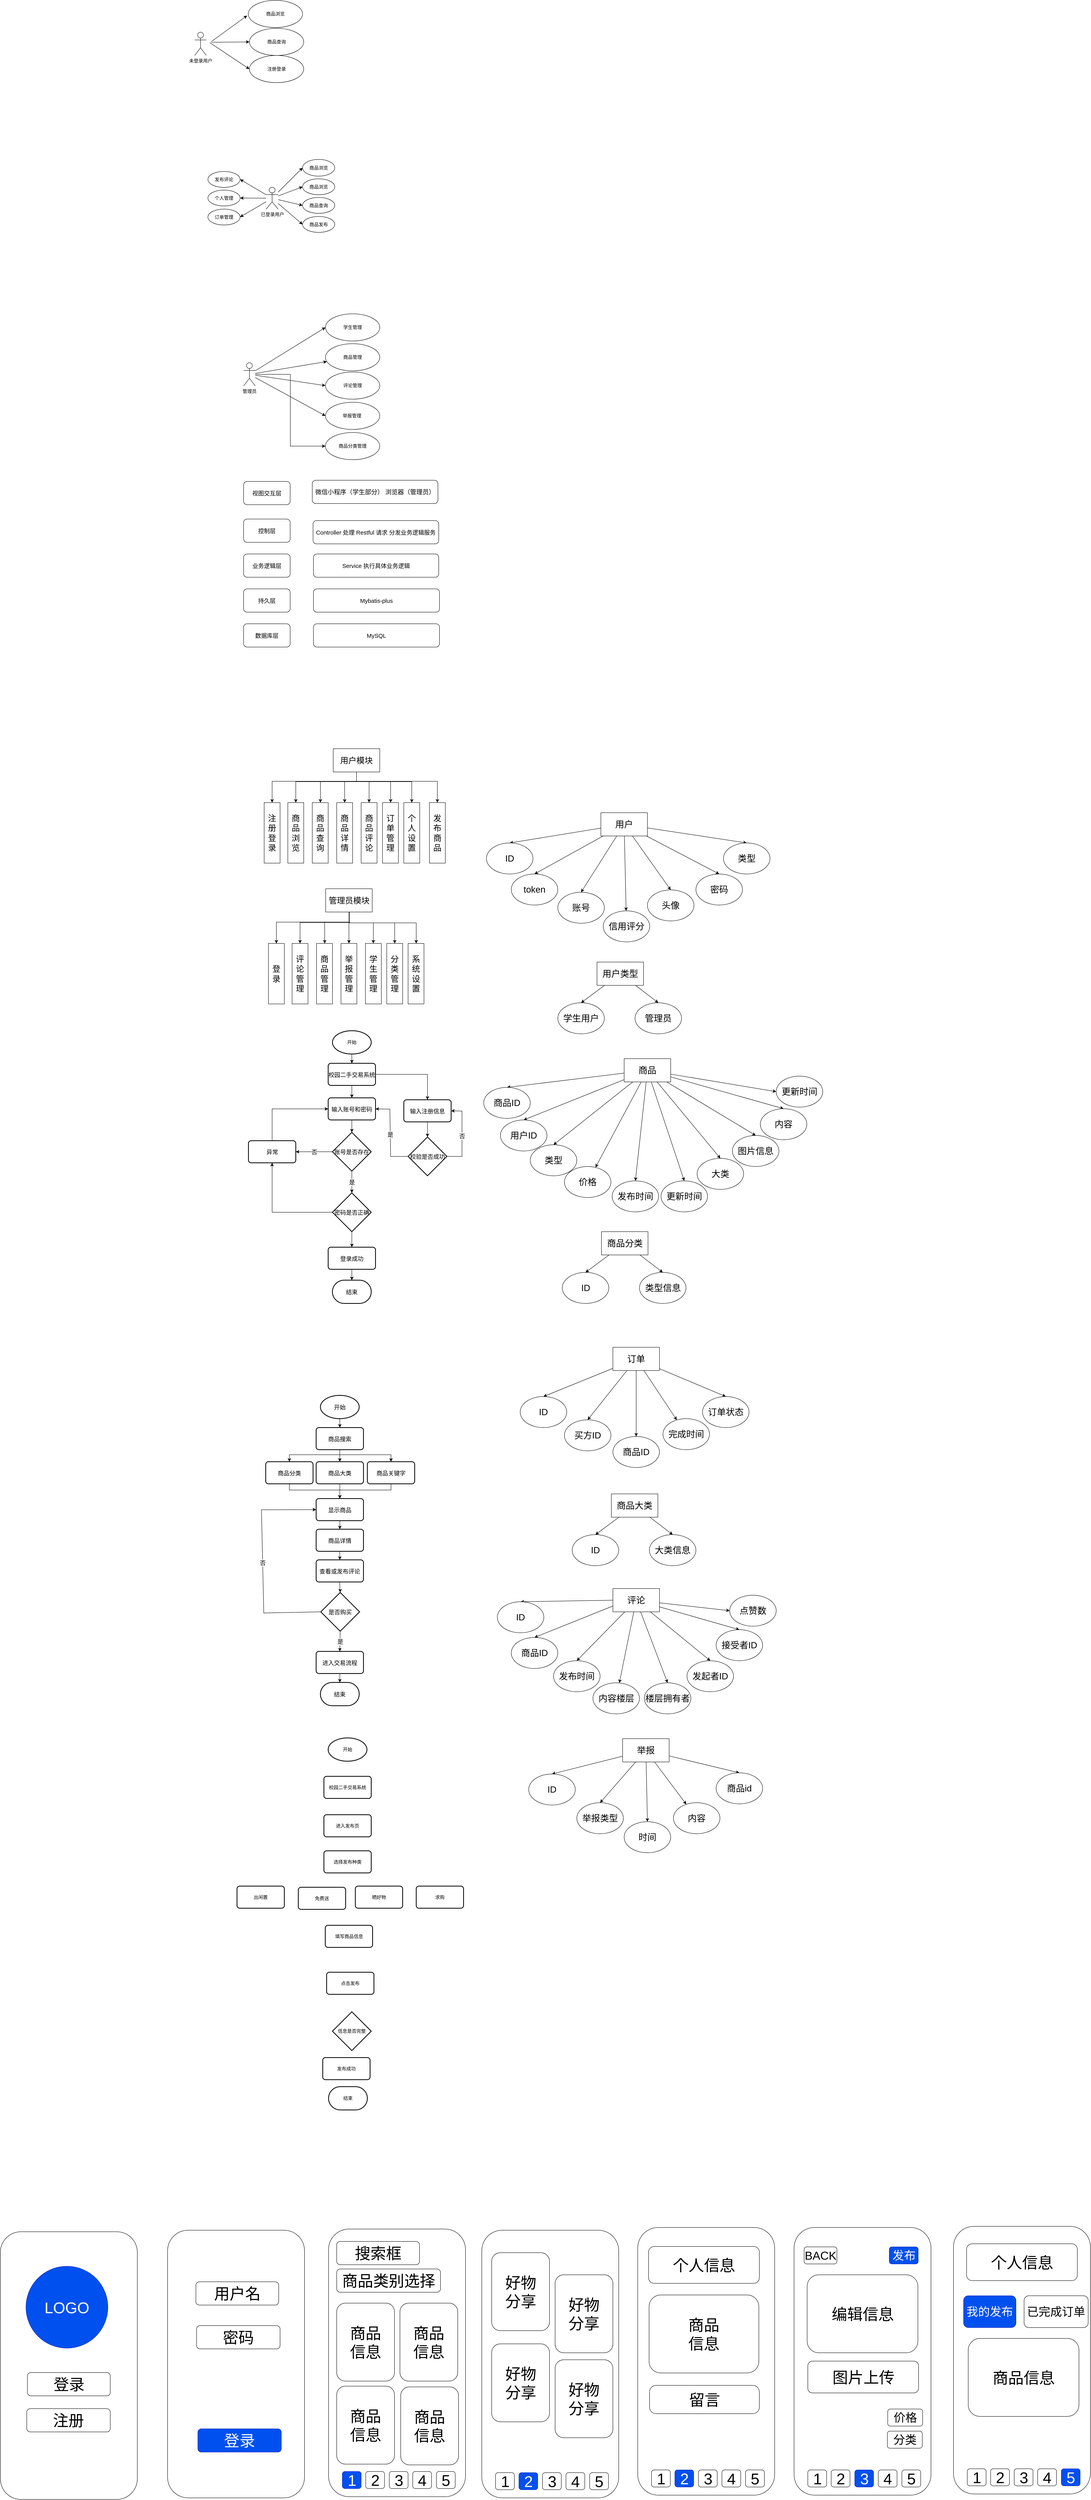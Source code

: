 <mxfile version="21.3.4" type="github">
  <diagram name="第 1 页" id="F6tR8DsvzvqYMDO8uXwj">
    <mxGraphModel dx="3800" dy="1546" grid="0" gridSize="10" guides="1" tooltips="1" connect="1" arrows="1" fold="1" page="0" pageScale="1" pageWidth="827" pageHeight="1169" math="0" shadow="0">
      <root>
        <mxCell id="0" />
        <mxCell id="1" parent="0" />
        <mxCell id="G2voatCrqY1tHl8I44f_-1" value="未登录用户" style="shape=umlActor;verticalLabelPosition=bottom;verticalAlign=top;html=1;" parent="1" vertex="1">
          <mxGeometry x="77" y="86" width="30" height="60" as="geometry" />
        </mxCell>
        <mxCell id="G2voatCrqY1tHl8I44f_-5" value="商品浏览" style="ellipse;whiteSpace=wrap;html=1;" parent="1" vertex="1">
          <mxGeometry x="215" y="4" width="140" height="70" as="geometry" />
        </mxCell>
        <mxCell id="G2voatCrqY1tHl8I44f_-6" value="商品查询" style="ellipse;whiteSpace=wrap;html=1;" parent="1" vertex="1">
          <mxGeometry x="218" y="76" width="140" height="70" as="geometry" />
        </mxCell>
        <mxCell id="G2voatCrqY1tHl8I44f_-7" value="注册登录" style="ellipse;whiteSpace=wrap;html=1;" parent="1" vertex="1">
          <mxGeometry x="218" y="146" width="140" height="70" as="geometry" />
        </mxCell>
        <mxCell id="G2voatCrqY1tHl8I44f_-12" value="" style="endArrow=classic;html=1;rounded=0;entryX=-0.021;entryY=0.561;entryDx=0;entryDy=0;entryPerimeter=0;" parent="1" target="G2voatCrqY1tHl8I44f_-5" edge="1">
          <mxGeometry width="50" height="50" relative="1" as="geometry">
            <mxPoint x="120" y="110" as="sourcePoint" />
            <mxPoint x="298" y="148" as="targetPoint" />
          </mxGeometry>
        </mxCell>
        <mxCell id="G2voatCrqY1tHl8I44f_-13" value="" style="endArrow=classic;html=1;rounded=0;entryX=0;entryY=0.5;entryDx=0;entryDy=0;" parent="1" target="G2voatCrqY1tHl8I44f_-6" edge="1">
          <mxGeometry width="50" height="50" relative="1" as="geometry">
            <mxPoint x="120" y="112" as="sourcePoint" />
            <mxPoint x="209" y="132" as="targetPoint" />
          </mxGeometry>
        </mxCell>
        <mxCell id="G2voatCrqY1tHl8I44f_-14" value="" style="endArrow=classic;html=1;rounded=0;entryX=0;entryY=0.5;entryDx=0;entryDy=0;" parent="1" target="G2voatCrqY1tHl8I44f_-7" edge="1">
          <mxGeometry width="50" height="50" relative="1" as="geometry">
            <mxPoint x="116" y="113" as="sourcePoint" />
            <mxPoint x="298" y="148" as="targetPoint" />
          </mxGeometry>
        </mxCell>
        <mxCell id="G2voatCrqY1tHl8I44f_-22" style="orthogonalLoop=1;jettySize=auto;html=1;entryX=0;entryY=0.5;entryDx=0;entryDy=0;" parent="1" source="G2voatCrqY1tHl8I44f_-15" target="G2voatCrqY1tHl8I44f_-16" edge="1">
          <mxGeometry relative="1" as="geometry" />
        </mxCell>
        <mxCell id="G2voatCrqY1tHl8I44f_-23" style="rounded=0;orthogonalLoop=1;jettySize=auto;html=1;entryX=0;entryY=0.5;entryDx=0;entryDy=0;" parent="1" source="G2voatCrqY1tHl8I44f_-15" target="iyHdMbjRude9Y3vTJcR6-1" edge="1">
          <mxGeometry relative="1" as="geometry">
            <mxPoint x="357.75" y="410.5" as="targetPoint" />
          </mxGeometry>
        </mxCell>
        <mxCell id="G2voatCrqY1tHl8I44f_-24" style="rounded=0;orthogonalLoop=1;jettySize=auto;html=1;entryX=0;entryY=0.5;entryDx=0;entryDy=0;" parent="1" source="G2voatCrqY1tHl8I44f_-15" target="iyHdMbjRude9Y3vTJcR6-4" edge="1">
          <mxGeometry relative="1" as="geometry">
            <mxPoint x="337.5" y="494.0" as="targetPoint" />
          </mxGeometry>
        </mxCell>
        <mxCell id="G2voatCrqY1tHl8I44f_-25" style="rounded=0;orthogonalLoop=1;jettySize=auto;html=1;entryX=0;entryY=0.5;entryDx=0;entryDy=0;" parent="1" source="G2voatCrqY1tHl8I44f_-15" target="iyHdMbjRude9Y3vTJcR6-6" edge="1">
          <mxGeometry relative="1" as="geometry">
            <mxPoint x="336" y="572" as="targetPoint" />
          </mxGeometry>
        </mxCell>
        <mxCell id="G2voatCrqY1tHl8I44f_-26" style="rounded=0;orthogonalLoop=1;jettySize=auto;html=1;entryX=1;entryY=0.5;entryDx=0;entryDy=0;" parent="1" source="G2voatCrqY1tHl8I44f_-15" target="iyHdMbjRude9Y3vTJcR6-5" edge="1">
          <mxGeometry relative="1" as="geometry">
            <mxPoint x="337.5" y="652" as="targetPoint" />
          </mxGeometry>
        </mxCell>
        <mxCell id="G2voatCrqY1tHl8I44f_-27" style="rounded=0;orthogonalLoop=1;jettySize=auto;html=1;entryX=1;entryY=0.5;entryDx=0;entryDy=0;" parent="1" source="G2voatCrqY1tHl8I44f_-15" target="iyHdMbjRude9Y3vTJcR6-3" edge="1">
          <mxGeometry relative="1" as="geometry">
            <mxPoint x="337" y="731" as="targetPoint" />
          </mxGeometry>
        </mxCell>
        <mxCell id="G2voatCrqY1tHl8I44f_-15" value="已登录用户" style="shape=umlActor;verticalLabelPosition=bottom;verticalAlign=top;html=1;" parent="1" vertex="1">
          <mxGeometry x="261" y="486" width="31" height="56" as="geometry" />
        </mxCell>
        <mxCell id="G2voatCrqY1tHl8I44f_-16" value="商品浏览" style="ellipse;whiteSpace=wrap;html=1;" parent="1" vertex="1">
          <mxGeometry x="355" y="414" width="83" height="43" as="geometry" />
        </mxCell>
        <mxCell id="G2voatCrqY1tHl8I44f_-37" style="rounded=0;orthogonalLoop=1;jettySize=auto;html=1;entryX=0;entryY=0.5;entryDx=0;entryDy=0;" parent="1" source="G2voatCrqY1tHl8I44f_-29" target="G2voatCrqY1tHl8I44f_-30" edge="1">
          <mxGeometry relative="1" as="geometry" />
        </mxCell>
        <mxCell id="G2voatCrqY1tHl8I44f_-38" style="rounded=0;orthogonalLoop=1;jettySize=auto;html=1;" parent="1" source="G2voatCrqY1tHl8I44f_-29" target="G2voatCrqY1tHl8I44f_-33" edge="1">
          <mxGeometry relative="1" as="geometry" />
        </mxCell>
        <mxCell id="G2voatCrqY1tHl8I44f_-39" style="rounded=0;orthogonalLoop=1;jettySize=auto;html=1;entryX=0;entryY=0.5;entryDx=0;entryDy=0;" parent="1" source="G2voatCrqY1tHl8I44f_-29" target="G2voatCrqY1tHl8I44f_-34" edge="1">
          <mxGeometry relative="1" as="geometry" />
        </mxCell>
        <mxCell id="G2voatCrqY1tHl8I44f_-40" style="rounded=0;orthogonalLoop=1;jettySize=auto;html=1;entryX=0;entryY=0.5;entryDx=0;entryDy=0;" parent="1" source="G2voatCrqY1tHl8I44f_-29" target="G2voatCrqY1tHl8I44f_-35" edge="1">
          <mxGeometry relative="1" as="geometry" />
        </mxCell>
        <mxCell id="G2voatCrqY1tHl8I44f_-41" style="edgeStyle=orthogonalEdgeStyle;rounded=0;orthogonalLoop=1;jettySize=auto;html=1;entryX=0;entryY=0.5;entryDx=0;entryDy=0;" parent="1" source="G2voatCrqY1tHl8I44f_-29" target="G2voatCrqY1tHl8I44f_-36" edge="1">
          <mxGeometry relative="1" as="geometry" />
        </mxCell>
        <mxCell id="G2voatCrqY1tHl8I44f_-29" value="管理员" style="shape=umlActor;verticalLabelPosition=bottom;verticalAlign=top;html=1;" parent="1" vertex="1">
          <mxGeometry x="203" y="938" width="30" height="60" as="geometry" />
        </mxCell>
        <mxCell id="G2voatCrqY1tHl8I44f_-30" value="学生管理" style="ellipse;whiteSpace=wrap;html=1;" parent="1" vertex="1">
          <mxGeometry x="414" y="812" width="140" height="70" as="geometry" />
        </mxCell>
        <mxCell id="G2voatCrqY1tHl8I44f_-33" value="商品管理" style="ellipse;whiteSpace=wrap;html=1;" parent="1" vertex="1">
          <mxGeometry x="414" y="889" width="140" height="70" as="geometry" />
        </mxCell>
        <mxCell id="G2voatCrqY1tHl8I44f_-34" value="评论管理" style="ellipse;whiteSpace=wrap;html=1;" parent="1" vertex="1">
          <mxGeometry x="414" y="962" width="140" height="70" as="geometry" />
        </mxCell>
        <mxCell id="G2voatCrqY1tHl8I44f_-35" value="举报管理&lt;span style=&quot;white-space: pre;&quot;&gt; &lt;/span&gt;" style="ellipse;whiteSpace=wrap;html=1;" parent="1" vertex="1">
          <mxGeometry x="414" y="1040" width="140" height="70" as="geometry" />
        </mxCell>
        <mxCell id="G2voatCrqY1tHl8I44f_-36" value="商品分类管理" style="ellipse;whiteSpace=wrap;html=1;" parent="1" vertex="1">
          <mxGeometry x="414" y="1118" width="140" height="70" as="geometry" />
        </mxCell>
        <mxCell id="G2voatCrqY1tHl8I44f_-43" value="&lt;font style=&quot;font-size: 15px;&quot;&gt;视图交互层&lt;/font&gt;" style="rounded=1;whiteSpace=wrap;html=1;" parent="1" vertex="1">
          <mxGeometry x="203" y="1244" width="120" height="60" as="geometry" />
        </mxCell>
        <mxCell id="G2voatCrqY1tHl8I44f_-44" value="&lt;font style=&quot;font-size: 15px;&quot;&gt;控制层&lt;/font&gt;" style="rounded=1;whiteSpace=wrap;html=1;" parent="1" vertex="1">
          <mxGeometry x="203" y="1341" width="120" height="60" as="geometry" />
        </mxCell>
        <mxCell id="G2voatCrqY1tHl8I44f_-45" value="&lt;font style=&quot;font-size: 15px;&quot;&gt;业务逻辑层&lt;/font&gt;" style="rounded=1;whiteSpace=wrap;html=1;" parent="1" vertex="1">
          <mxGeometry x="203" y="1431" width="120" height="60" as="geometry" />
        </mxCell>
        <mxCell id="G2voatCrqY1tHl8I44f_-46" value="&lt;font style=&quot;font-size: 15px;&quot;&gt;持久&lt;font style=&quot;font-size: 15px;&quot;&gt;层&lt;/font&gt;&lt;/font&gt;" style="rounded=1;whiteSpace=wrap;html=1;" parent="1" vertex="1">
          <mxGeometry x="203" y="1521" width="120" height="60" as="geometry" />
        </mxCell>
        <mxCell id="G2voatCrqY1tHl8I44f_-47" value="&lt;font style=&quot;font-size: 15px;&quot;&gt;数据库层&lt;/font&gt;" style="rounded=1;whiteSpace=wrap;html=1;glass=0;shadow=0;" parent="1" vertex="1">
          <mxGeometry x="203" y="1611" width="120" height="60" as="geometry" />
        </mxCell>
        <mxCell id="G2voatCrqY1tHl8I44f_-48" value="&lt;font style=&quot;font-size: 16px;&quot;&gt;微信小程序（学生部分） 浏览器（管理员）&lt;/font&gt;" style="rounded=1;whiteSpace=wrap;html=1;" parent="1" vertex="1">
          <mxGeometry x="380" y="1241" width="324" height="60" as="geometry" />
        </mxCell>
        <mxCell id="G2voatCrqY1tHl8I44f_-49" value="&lt;font style=&quot;font-size: 15px;&quot;&gt;Controller 处理 Restful 请求 分发业务逻辑服务&lt;/font&gt;" style="rounded=1;whiteSpace=wrap;html=1;" parent="1" vertex="1">
          <mxGeometry x="382" y="1345" width="324" height="60" as="geometry" />
        </mxCell>
        <mxCell id="G2voatCrqY1tHl8I44f_-50" value="&lt;font style=&quot;font-size: 15px;&quot;&gt;Service 执行具体业务逻辑&lt;/font&gt;" style="rounded=1;whiteSpace=wrap;html=1;" parent="1" vertex="1">
          <mxGeometry x="383" y="1431" width="323" height="60" as="geometry" />
        </mxCell>
        <mxCell id="G2voatCrqY1tHl8I44f_-52" value="&lt;font style=&quot;font-size: 15px;&quot;&gt;Mybatis-plus&lt;/font&gt;" style="rounded=1;whiteSpace=wrap;html=1;" parent="1" vertex="1">
          <mxGeometry x="383" y="1521" width="325" height="60" as="geometry" />
        </mxCell>
        <mxCell id="G2voatCrqY1tHl8I44f_-53" value="&lt;font style=&quot;font-size: 15px;&quot;&gt;MySQL&lt;/font&gt;" style="rounded=1;whiteSpace=wrap;html=1;" parent="1" vertex="1">
          <mxGeometry x="383" y="1611" width="325" height="60" as="geometry" />
        </mxCell>
        <mxCell id="G2voatCrqY1tHl8I44f_-63" style="edgeStyle=orthogonalEdgeStyle;rounded=0;orthogonalLoop=1;jettySize=auto;html=1;entryX=0.5;entryY=0;entryDx=0;entryDy=0;" parent="1" source="G2voatCrqY1tHl8I44f_-54" target="G2voatCrqY1tHl8I44f_-55" edge="1">
          <mxGeometry relative="1" as="geometry">
            <Array as="points">
              <mxPoint x="494" y="2017" />
              <mxPoint x="277" y="2017" />
            </Array>
          </mxGeometry>
        </mxCell>
        <mxCell id="G2voatCrqY1tHl8I44f_-64" style="edgeStyle=orthogonalEdgeStyle;rounded=0;orthogonalLoop=1;jettySize=auto;html=1;entryX=0.5;entryY=0;entryDx=0;entryDy=0;" parent="1" source="G2voatCrqY1tHl8I44f_-54" target="G2voatCrqY1tHl8I44f_-56" edge="1">
          <mxGeometry relative="1" as="geometry">
            <Array as="points">
              <mxPoint x="494" y="2018" />
              <mxPoint x="338" y="2018" />
            </Array>
          </mxGeometry>
        </mxCell>
        <mxCell id="G2voatCrqY1tHl8I44f_-65" style="edgeStyle=orthogonalEdgeStyle;rounded=0;orthogonalLoop=1;jettySize=auto;html=1;" parent="1" source="G2voatCrqY1tHl8I44f_-54" target="G2voatCrqY1tHl8I44f_-57" edge="1">
          <mxGeometry relative="1" as="geometry">
            <Array as="points">
              <mxPoint x="494" y="2017" />
              <mxPoint x="401" y="2017" />
            </Array>
          </mxGeometry>
        </mxCell>
        <mxCell id="G2voatCrqY1tHl8I44f_-66" style="edgeStyle=orthogonalEdgeStyle;rounded=0;orthogonalLoop=1;jettySize=auto;html=1;entryX=0.5;entryY=0;entryDx=0;entryDy=0;" parent="1" source="G2voatCrqY1tHl8I44f_-54" target="G2voatCrqY1tHl8I44f_-58" edge="1">
          <mxGeometry relative="1" as="geometry">
            <Array as="points">
              <mxPoint x="494" y="2018" />
              <mxPoint x="464" y="2018" />
            </Array>
          </mxGeometry>
        </mxCell>
        <mxCell id="G2voatCrqY1tHl8I44f_-67" style="edgeStyle=orthogonalEdgeStyle;rounded=0;orthogonalLoop=1;jettySize=auto;html=1;entryX=0.5;entryY=0;entryDx=0;entryDy=0;" parent="1" source="G2voatCrqY1tHl8I44f_-54" target="G2voatCrqY1tHl8I44f_-59" edge="1">
          <mxGeometry relative="1" as="geometry">
            <Array as="points">
              <mxPoint x="494" y="2017" />
              <mxPoint x="527" y="2017" />
            </Array>
          </mxGeometry>
        </mxCell>
        <mxCell id="G2voatCrqY1tHl8I44f_-68" style="edgeStyle=orthogonalEdgeStyle;rounded=0;orthogonalLoop=1;jettySize=auto;html=1;" parent="1" source="G2voatCrqY1tHl8I44f_-54" target="G2voatCrqY1tHl8I44f_-60" edge="1">
          <mxGeometry relative="1" as="geometry">
            <Array as="points">
              <mxPoint x="494" y="2017" />
              <mxPoint x="582" y="2017" />
            </Array>
          </mxGeometry>
        </mxCell>
        <mxCell id="G2voatCrqY1tHl8I44f_-70" style="edgeStyle=orthogonalEdgeStyle;rounded=0;orthogonalLoop=1;jettySize=auto;html=1;entryX=0.5;entryY=0;entryDx=0;entryDy=0;" parent="1" source="G2voatCrqY1tHl8I44f_-54" target="G2voatCrqY1tHl8I44f_-61" edge="1">
          <mxGeometry relative="1" as="geometry">
            <Array as="points">
              <mxPoint x="494" y="2018" />
              <mxPoint x="637" y="2018" />
            </Array>
          </mxGeometry>
        </mxCell>
        <mxCell id="G2voatCrqY1tHl8I44f_-71" style="edgeStyle=orthogonalEdgeStyle;rounded=0;orthogonalLoop=1;jettySize=auto;html=1;entryX=0.5;entryY=0;entryDx=0;entryDy=0;" parent="1" source="G2voatCrqY1tHl8I44f_-54" target="G2voatCrqY1tHl8I44f_-62" edge="1">
          <mxGeometry relative="1" as="geometry">
            <Array as="points">
              <mxPoint x="494" y="2017" />
              <mxPoint x="703" y="2017" />
            </Array>
          </mxGeometry>
        </mxCell>
        <mxCell id="G2voatCrqY1tHl8I44f_-54" value="&lt;font style=&quot;font-size: 21px;&quot;&gt;用户模块&lt;/font&gt;" style="rounded=0;whiteSpace=wrap;html=1;" parent="1" vertex="1">
          <mxGeometry x="434" y="1933" width="120" height="60" as="geometry" />
        </mxCell>
        <mxCell id="G2voatCrqY1tHl8I44f_-55" value="&lt;font style=&quot;font-size: 21px;&quot;&gt;注册登录&lt;/font&gt;" style="rounded=0;whiteSpace=wrap;html=1;" parent="1" vertex="1">
          <mxGeometry x="256" y="2072" width="41" height="156" as="geometry" />
        </mxCell>
        <mxCell id="G2voatCrqY1tHl8I44f_-56" value="&lt;font style=&quot;font-size: 21px;&quot;&gt;商品浏览&lt;/font&gt;" style="rounded=0;whiteSpace=wrap;html=1;" parent="1" vertex="1">
          <mxGeometry x="317" y="2072" width="41" height="156" as="geometry" />
        </mxCell>
        <mxCell id="G2voatCrqY1tHl8I44f_-57" value="&lt;font style=&quot;font-size: 21px;&quot;&gt;商品查询&lt;/font&gt;" style="rounded=0;whiteSpace=wrap;html=1;" parent="1" vertex="1">
          <mxGeometry x="380" y="2072" width="41" height="156" as="geometry" />
        </mxCell>
        <mxCell id="G2voatCrqY1tHl8I44f_-58" value="&lt;font style=&quot;font-size: 21px;&quot;&gt;商品详情&lt;/font&gt;" style="rounded=0;whiteSpace=wrap;html=1;" parent="1" vertex="1">
          <mxGeometry x="443" y="2072" width="41" height="156" as="geometry" />
        </mxCell>
        <mxCell id="G2voatCrqY1tHl8I44f_-59" value="&lt;font style=&quot;font-size: 21px;&quot;&gt;商品评论&lt;/font&gt;" style="rounded=0;whiteSpace=wrap;html=1;" parent="1" vertex="1">
          <mxGeometry x="506" y="2072" width="41" height="156" as="geometry" />
        </mxCell>
        <mxCell id="G2voatCrqY1tHl8I44f_-60" value="&lt;span style=&quot;font-size: 21px;&quot;&gt;订单管理&lt;/span&gt;" style="rounded=0;whiteSpace=wrap;html=1;" parent="1" vertex="1">
          <mxGeometry x="561" y="2072" width="41" height="156" as="geometry" />
        </mxCell>
        <mxCell id="G2voatCrqY1tHl8I44f_-61" value="&lt;font style=&quot;font-size: 21px;&quot;&gt;个人设置&lt;/font&gt;" style="rounded=0;whiteSpace=wrap;html=1;" parent="1" vertex="1">
          <mxGeometry x="616" y="2072" width="41" height="156" as="geometry" />
        </mxCell>
        <mxCell id="G2voatCrqY1tHl8I44f_-62" value="&lt;font style=&quot;font-size: 21px;&quot;&gt;发布商品&lt;/font&gt;" style="rounded=0;whiteSpace=wrap;html=1;" parent="1" vertex="1">
          <mxGeometry x="682" y="2072" width="41" height="156" as="geometry" />
        </mxCell>
        <mxCell id="G2voatCrqY1tHl8I44f_-72" style="edgeStyle=orthogonalEdgeStyle;rounded=0;orthogonalLoop=1;jettySize=auto;html=1;entryX=0.5;entryY=0;entryDx=0;entryDy=0;" parent="1" source="G2voatCrqY1tHl8I44f_-80" target="G2voatCrqY1tHl8I44f_-81" edge="1">
          <mxGeometry relative="1" as="geometry">
            <Array as="points">
              <mxPoint x="476" y="2380" />
              <mxPoint x="288" y="2380" />
            </Array>
          </mxGeometry>
        </mxCell>
        <mxCell id="G2voatCrqY1tHl8I44f_-73" style="edgeStyle=orthogonalEdgeStyle;rounded=0;orthogonalLoop=1;jettySize=auto;html=1;entryX=0.5;entryY=0;entryDx=0;entryDy=0;" parent="1" source="G2voatCrqY1tHl8I44f_-80" target="G2voatCrqY1tHl8I44f_-82" edge="1">
          <mxGeometry relative="1" as="geometry">
            <Array as="points">
              <mxPoint x="476" y="2381" />
              <mxPoint x="349" y="2381" />
            </Array>
          </mxGeometry>
        </mxCell>
        <mxCell id="G2voatCrqY1tHl8I44f_-74" style="edgeStyle=orthogonalEdgeStyle;rounded=0;orthogonalLoop=1;jettySize=auto;html=1;" parent="1" source="G2voatCrqY1tHl8I44f_-80" target="G2voatCrqY1tHl8I44f_-83" edge="1">
          <mxGeometry relative="1" as="geometry">
            <Array as="points">
              <mxPoint x="476" y="2380" />
              <mxPoint x="412" y="2380" />
            </Array>
          </mxGeometry>
        </mxCell>
        <mxCell id="G2voatCrqY1tHl8I44f_-90" style="edgeStyle=orthogonalEdgeStyle;rounded=0;orthogonalLoop=1;jettySize=auto;html=1;" parent="1" source="G2voatCrqY1tHl8I44f_-80" target="G2voatCrqY1tHl8I44f_-84" edge="1">
          <mxGeometry relative="1" as="geometry" />
        </mxCell>
        <mxCell id="G2voatCrqY1tHl8I44f_-91" style="edgeStyle=orthogonalEdgeStyle;rounded=0;orthogonalLoop=1;jettySize=auto;html=1;entryX=0.5;entryY=0;entryDx=0;entryDy=0;" parent="1" source="G2voatCrqY1tHl8I44f_-80" target="G2voatCrqY1tHl8I44f_-85" edge="1">
          <mxGeometry relative="1" as="geometry">
            <Array as="points">
              <mxPoint x="475" y="2382" />
              <mxPoint x="538" y="2382" />
            </Array>
          </mxGeometry>
        </mxCell>
        <mxCell id="G2voatCrqY1tHl8I44f_-92" style="edgeStyle=orthogonalEdgeStyle;rounded=0;orthogonalLoop=1;jettySize=auto;html=1;entryX=0.5;entryY=0;entryDx=0;entryDy=0;" parent="1" source="G2voatCrqY1tHl8I44f_-80" target="G2voatCrqY1tHl8I44f_-86" edge="1">
          <mxGeometry relative="1" as="geometry">
            <Array as="points">
              <mxPoint x="475" y="2382" />
              <mxPoint x="593" y="2382" />
            </Array>
          </mxGeometry>
        </mxCell>
        <mxCell id="G2voatCrqY1tHl8I44f_-93" style="edgeStyle=orthogonalEdgeStyle;rounded=0;orthogonalLoop=1;jettySize=auto;html=1;" parent="1" source="G2voatCrqY1tHl8I44f_-80" target="G2voatCrqY1tHl8I44f_-87" edge="1">
          <mxGeometry relative="1" as="geometry">
            <Array as="points">
              <mxPoint x="475" y="2382" />
              <mxPoint x="648" y="2382" />
            </Array>
          </mxGeometry>
        </mxCell>
        <mxCell id="G2voatCrqY1tHl8I44f_-80" value="&lt;font style=&quot;font-size: 21px;&quot;&gt;管理员模块&lt;/font&gt;" style="rounded=0;whiteSpace=wrap;html=1;" parent="1" vertex="1">
          <mxGeometry x="414.5" y="2294" width="120" height="60" as="geometry" />
        </mxCell>
        <mxCell id="G2voatCrqY1tHl8I44f_-81" value="&lt;font style=&quot;font-size: 21px;&quot;&gt;登录&lt;/font&gt;" style="rounded=0;whiteSpace=wrap;html=1;" parent="1" vertex="1">
          <mxGeometry x="267" y="2435" width="41" height="156" as="geometry" />
        </mxCell>
        <mxCell id="G2voatCrqY1tHl8I44f_-82" value="&lt;font style=&quot;font-size: 21px;&quot;&gt;评论管理&lt;/font&gt;" style="rounded=0;whiteSpace=wrap;html=1;" parent="1" vertex="1">
          <mxGeometry x="328" y="2435" width="41" height="156" as="geometry" />
        </mxCell>
        <mxCell id="G2voatCrqY1tHl8I44f_-83" value="&lt;font style=&quot;font-size: 21px;&quot;&gt;商品管理&lt;/font&gt;" style="rounded=0;whiteSpace=wrap;html=1;" parent="1" vertex="1">
          <mxGeometry x="391" y="2435" width="41" height="156" as="geometry" />
        </mxCell>
        <mxCell id="G2voatCrqY1tHl8I44f_-84" value="&lt;font style=&quot;font-size: 21px;&quot;&gt;举报管理&lt;/font&gt;" style="rounded=0;whiteSpace=wrap;html=1;" parent="1" vertex="1">
          <mxGeometry x="454" y="2435" width="41" height="156" as="geometry" />
        </mxCell>
        <mxCell id="G2voatCrqY1tHl8I44f_-85" value="&lt;font style=&quot;font-size: 21px;&quot;&gt;学生管理&lt;/font&gt;" style="rounded=0;whiteSpace=wrap;html=1;" parent="1" vertex="1">
          <mxGeometry x="517" y="2435" width="41" height="156" as="geometry" />
        </mxCell>
        <mxCell id="G2voatCrqY1tHl8I44f_-86" value="&lt;span style=&quot;font-size: 21px;&quot;&gt;分类管理&lt;/span&gt;" style="rounded=0;whiteSpace=wrap;html=1;" parent="1" vertex="1">
          <mxGeometry x="572" y="2435" width="41" height="156" as="geometry" />
        </mxCell>
        <mxCell id="G2voatCrqY1tHl8I44f_-87" value="&lt;font style=&quot;font-size: 21px;&quot;&gt;系统设置&lt;/font&gt;" style="rounded=0;whiteSpace=wrap;html=1;" parent="1" vertex="1">
          <mxGeometry x="627" y="2435" width="41" height="156" as="geometry" />
        </mxCell>
        <mxCell id="G2voatCrqY1tHl8I44f_-98" style="edgeStyle=orthogonalEdgeStyle;rounded=0;orthogonalLoop=1;jettySize=auto;html=1;entryX=0.5;entryY=0;entryDx=0;entryDy=0;" parent="1" source="G2voatCrqY1tHl8I44f_-94" target="G2voatCrqY1tHl8I44f_-97" edge="1">
          <mxGeometry relative="1" as="geometry" />
        </mxCell>
        <mxCell id="G2voatCrqY1tHl8I44f_-94" value="开始" style="strokeWidth=2;html=1;shape=mxgraph.flowchart.start_1;whiteSpace=wrap;" parent="1" vertex="1">
          <mxGeometry x="432" y="2660" width="100" height="60" as="geometry" />
        </mxCell>
        <mxCell id="G2voatCrqY1tHl8I44f_-104" style="edgeStyle=orthogonalEdgeStyle;rounded=0;orthogonalLoop=1;jettySize=auto;html=1;" parent="1" source="G2voatCrqY1tHl8I44f_-97" target="G2voatCrqY1tHl8I44f_-100" edge="1">
          <mxGeometry relative="1" as="geometry" />
        </mxCell>
        <mxCell id="G2voatCrqY1tHl8I44f_-123" style="edgeStyle=orthogonalEdgeStyle;rounded=0;orthogonalLoop=1;jettySize=auto;html=1;entryX=0.5;entryY=0;entryDx=0;entryDy=0;" parent="1" source="G2voatCrqY1tHl8I44f_-97" target="G2voatCrqY1tHl8I44f_-122" edge="1">
          <mxGeometry relative="1" as="geometry" />
        </mxCell>
        <mxCell id="G2voatCrqY1tHl8I44f_-97" value="&lt;font style=&quot;font-size: 15px;&quot;&gt;校园二手交易系统&lt;/font&gt;" style="rounded=1;whiteSpace=wrap;html=1;absoluteArcSize=1;arcSize=14;strokeWidth=2;" parent="1" vertex="1">
          <mxGeometry x="421" y="2744" width="122" height="57" as="geometry" />
        </mxCell>
        <mxCell id="G2voatCrqY1tHl8I44f_-105" style="edgeStyle=orthogonalEdgeStyle;rounded=0;orthogonalLoop=1;jettySize=auto;html=1;entryX=0.5;entryY=0;entryDx=0;entryDy=0;entryPerimeter=0;" parent="1" source="G2voatCrqY1tHl8I44f_-100" target="G2voatCrqY1tHl8I44f_-102" edge="1">
          <mxGeometry relative="1" as="geometry" />
        </mxCell>
        <mxCell id="G2voatCrqY1tHl8I44f_-100" value="&lt;font style=&quot;font-size: 15px;&quot;&gt;输入账号和密码&lt;/font&gt;" style="rounded=1;whiteSpace=wrap;html=1;absoluteArcSize=1;arcSize=14;strokeWidth=2;" parent="1" vertex="1">
          <mxGeometry x="421" y="2833" width="122" height="57" as="geometry" />
        </mxCell>
        <mxCell id="G2voatCrqY1tHl8I44f_-102" value="&lt;font style=&quot;font-size: 15px;&quot;&gt;账号是否存在&lt;/font&gt;" style="strokeWidth=2;html=1;shape=mxgraph.flowchart.decision;whiteSpace=wrap;" parent="1" vertex="1">
          <mxGeometry x="432" y="2922" width="100" height="100" as="geometry" />
        </mxCell>
        <mxCell id="G2voatCrqY1tHl8I44f_-110" style="edgeStyle=orthogonalEdgeStyle;rounded=0;orthogonalLoop=1;jettySize=auto;html=1;entryX=0.5;entryY=0;entryDx=0;entryDy=0;" parent="1" source="G2voatCrqY1tHl8I44f_-106" target="G2voatCrqY1tHl8I44f_-108" edge="1">
          <mxGeometry relative="1" as="geometry" />
        </mxCell>
        <mxCell id="G2voatCrqY1tHl8I44f_-119" style="edgeStyle=orthogonalEdgeStyle;rounded=0;orthogonalLoop=1;jettySize=auto;html=1;entryX=0.5;entryY=1;entryDx=0;entryDy=0;" parent="1" source="G2voatCrqY1tHl8I44f_-106" target="G2voatCrqY1tHl8I44f_-117" edge="1">
          <mxGeometry relative="1" as="geometry" />
        </mxCell>
        <mxCell id="G2voatCrqY1tHl8I44f_-106" value="&lt;font style=&quot;font-size: 15px;&quot;&gt;密码是否正确&lt;/font&gt;" style="strokeWidth=2;html=1;shape=mxgraph.flowchart.decision;whiteSpace=wrap;" parent="1" vertex="1">
          <mxGeometry x="432" y="3078" width="100" height="100" as="geometry" />
        </mxCell>
        <mxCell id="G2voatCrqY1tHl8I44f_-111" style="edgeStyle=orthogonalEdgeStyle;rounded=0;orthogonalLoop=1;jettySize=auto;html=1;" parent="1" source="G2voatCrqY1tHl8I44f_-108" target="G2voatCrqY1tHl8I44f_-109" edge="1">
          <mxGeometry relative="1" as="geometry" />
        </mxCell>
        <mxCell id="G2voatCrqY1tHl8I44f_-108" value="&lt;font style=&quot;font-size: 15px;&quot;&gt;登录成功&lt;/font&gt;" style="rounded=1;whiteSpace=wrap;html=1;absoluteArcSize=1;arcSize=14;strokeWidth=2;" parent="1" vertex="1">
          <mxGeometry x="421" y="3218" width="122" height="57" as="geometry" />
        </mxCell>
        <mxCell id="G2voatCrqY1tHl8I44f_-109" value="&lt;font style=&quot;font-size: 15px;&quot;&gt;结束&lt;/font&gt;" style="strokeWidth=2;html=1;shape=mxgraph.flowchart.terminator;whiteSpace=wrap;" parent="1" vertex="1">
          <mxGeometry x="432" y="3303" width="100" height="60" as="geometry" />
        </mxCell>
        <mxCell id="G2voatCrqY1tHl8I44f_-120" style="edgeStyle=orthogonalEdgeStyle;rounded=0;orthogonalLoop=1;jettySize=auto;html=1;entryX=0;entryY=0.5;entryDx=0;entryDy=0;" parent="1" source="G2voatCrqY1tHl8I44f_-117" target="G2voatCrqY1tHl8I44f_-100" edge="1">
          <mxGeometry relative="1" as="geometry">
            <Array as="points">
              <mxPoint x="276" y="2861" />
            </Array>
          </mxGeometry>
        </mxCell>
        <mxCell id="G2voatCrqY1tHl8I44f_-117" value="&lt;font style=&quot;font-size: 15px;&quot;&gt;异常&lt;/font&gt;" style="rounded=1;whiteSpace=wrap;html=1;absoluteArcSize=1;arcSize=14;strokeWidth=2;" parent="1" vertex="1">
          <mxGeometry x="215.5" y="2943.5" width="122" height="57" as="geometry" />
        </mxCell>
        <mxCell id="G2voatCrqY1tHl8I44f_-125" style="edgeStyle=orthogonalEdgeStyle;rounded=0;orthogonalLoop=1;jettySize=auto;html=1;entryX=0.5;entryY=0;entryDx=0;entryDy=0;entryPerimeter=0;" parent="1" source="G2voatCrqY1tHl8I44f_-122" target="G2voatCrqY1tHl8I44f_-124" edge="1">
          <mxGeometry relative="1" as="geometry" />
        </mxCell>
        <mxCell id="G2voatCrqY1tHl8I44f_-122" value="&lt;font style=&quot;font-size: 15px;&quot;&gt;输入注册信息&lt;/font&gt;" style="rounded=1;whiteSpace=wrap;html=1;absoluteArcSize=1;arcSize=14;strokeWidth=2;" parent="1" vertex="1">
          <mxGeometry x="616" y="2838" width="122" height="57" as="geometry" />
        </mxCell>
        <mxCell id="G2voatCrqY1tHl8I44f_-124" value="&lt;font style=&quot;font-size: 15px;&quot;&gt;校验是否成功&lt;/font&gt;" style="strokeWidth=2;html=1;shape=mxgraph.flowchart.decision;whiteSpace=wrap;" parent="1" vertex="1">
          <mxGeometry x="627" y="2934" width="100" height="100" as="geometry" />
        </mxCell>
        <mxCell id="PbW2S7XWLVE9b72UCTF2-1" value="开始" style="strokeWidth=2;html=1;shape=mxgraph.flowchart.start_1;whiteSpace=wrap;fontSize=15;" parent="1" vertex="1">
          <mxGeometry x="401" y="3600" width="100" height="60" as="geometry" />
        </mxCell>
        <mxCell id="PbW2S7XWLVE9b72UCTF2-4" style="edgeStyle=orthogonalEdgeStyle;rounded=0;orthogonalLoop=1;jettySize=auto;html=1;entryX=0.5;entryY=0;entryDx=0;entryDy=0;fontSize=15;exitX=0.5;exitY=1;exitDx=0;exitDy=0;exitPerimeter=0;" parent="1" source="PbW2S7XWLVE9b72UCTF2-1" target="PbW2S7XWLVE9b72UCTF2-3" edge="1">
          <mxGeometry relative="1" as="geometry">
            <mxPoint x="451" y="3637" as="sourcePoint" />
          </mxGeometry>
        </mxCell>
        <mxCell id="PbW2S7XWLVE9b72UCTF2-17" style="edgeStyle=orthogonalEdgeStyle;rounded=0;orthogonalLoop=1;jettySize=auto;html=1;entryX=0.5;entryY=0;entryDx=0;entryDy=0;fontSize=15;" parent="1" source="PbW2S7XWLVE9b72UCTF2-3" target="PbW2S7XWLVE9b72UCTF2-6" edge="1">
          <mxGeometry relative="1" as="geometry" />
        </mxCell>
        <mxCell id="PbW2S7XWLVE9b72UCTF2-18" style="edgeStyle=orthogonalEdgeStyle;rounded=0;orthogonalLoop=1;jettySize=auto;html=1;entryX=0.5;entryY=0;entryDx=0;entryDy=0;fontSize=15;" parent="1" source="PbW2S7XWLVE9b72UCTF2-3" target="PbW2S7XWLVE9b72UCTF2-5" edge="1">
          <mxGeometry relative="1" as="geometry">
            <Array as="points">
              <mxPoint x="451" y="3753" />
              <mxPoint x="321" y="3753" />
            </Array>
          </mxGeometry>
        </mxCell>
        <mxCell id="PbW2S7XWLVE9b72UCTF2-19" style="edgeStyle=orthogonalEdgeStyle;rounded=0;orthogonalLoop=1;jettySize=auto;html=1;entryX=0.5;entryY=0;entryDx=0;entryDy=0;fontSize=15;" parent="1" source="PbW2S7XWLVE9b72UCTF2-3" target="PbW2S7XWLVE9b72UCTF2-7" edge="1">
          <mxGeometry relative="1" as="geometry">
            <Array as="points">
              <mxPoint x="451" y="3753" />
              <mxPoint x="583" y="3753" />
            </Array>
          </mxGeometry>
        </mxCell>
        <mxCell id="PbW2S7XWLVE9b72UCTF2-3" value="商品搜索" style="rounded=1;whiteSpace=wrap;html=1;absoluteArcSize=1;arcSize=14;strokeWidth=2;fontSize=15;" parent="1" vertex="1">
          <mxGeometry x="390" y="3683" width="122" height="57" as="geometry" />
        </mxCell>
        <mxCell id="PbW2S7XWLVE9b72UCTF2-20" style="edgeStyle=orthogonalEdgeStyle;rounded=0;orthogonalLoop=1;jettySize=auto;html=1;entryX=0.5;entryY=0;entryDx=0;entryDy=0;fontSize=15;" parent="1" source="PbW2S7XWLVE9b72UCTF2-5" target="PbW2S7XWLVE9b72UCTF2-8" edge="1">
          <mxGeometry relative="1" as="geometry">
            <Array as="points">
              <mxPoint x="321" y="3844" />
              <mxPoint x="451" y="3844" />
            </Array>
          </mxGeometry>
        </mxCell>
        <mxCell id="PbW2S7XWLVE9b72UCTF2-5" value="商品分类" style="rounded=1;whiteSpace=wrap;html=1;absoluteArcSize=1;arcSize=14;strokeWidth=2;fontSize=15;" parent="1" vertex="1">
          <mxGeometry x="260" y="3771" width="122" height="57" as="geometry" />
        </mxCell>
        <mxCell id="PbW2S7XWLVE9b72UCTF2-21" style="edgeStyle=orthogonalEdgeStyle;rounded=0;orthogonalLoop=1;jettySize=auto;html=1;fontSize=15;" parent="1" source="PbW2S7XWLVE9b72UCTF2-6" target="PbW2S7XWLVE9b72UCTF2-8" edge="1">
          <mxGeometry relative="1" as="geometry" />
        </mxCell>
        <mxCell id="PbW2S7XWLVE9b72UCTF2-6" value="商品大类" style="rounded=1;whiteSpace=wrap;html=1;absoluteArcSize=1;arcSize=14;strokeWidth=2;fontSize=15;" parent="1" vertex="1">
          <mxGeometry x="390" y="3771" width="122" height="57" as="geometry" />
        </mxCell>
        <mxCell id="PbW2S7XWLVE9b72UCTF2-22" style="edgeStyle=orthogonalEdgeStyle;rounded=0;orthogonalLoop=1;jettySize=auto;html=1;entryX=0.5;entryY=0;entryDx=0;entryDy=0;fontSize=15;" parent="1" source="PbW2S7XWLVE9b72UCTF2-7" target="PbW2S7XWLVE9b72UCTF2-8" edge="1">
          <mxGeometry relative="1" as="geometry">
            <Array as="points">
              <mxPoint x="583" y="3844" />
              <mxPoint x="451" y="3844" />
            </Array>
          </mxGeometry>
        </mxCell>
        <mxCell id="PbW2S7XWLVE9b72UCTF2-7" value="商品关键字" style="rounded=1;whiteSpace=wrap;html=1;absoluteArcSize=1;arcSize=14;strokeWidth=2;fontSize=15;" parent="1" vertex="1">
          <mxGeometry x="522" y="3771" width="122" height="57" as="geometry" />
        </mxCell>
        <mxCell id="PbW2S7XWLVE9b72UCTF2-23" style="edgeStyle=orthogonalEdgeStyle;rounded=0;orthogonalLoop=1;jettySize=auto;html=1;fontSize=15;" parent="1" source="PbW2S7XWLVE9b72UCTF2-8" target="PbW2S7XWLVE9b72UCTF2-9" edge="1">
          <mxGeometry relative="1" as="geometry" />
        </mxCell>
        <mxCell id="PbW2S7XWLVE9b72UCTF2-8" value="显示商品" style="rounded=1;whiteSpace=wrap;html=1;absoluteArcSize=1;arcSize=14;strokeWidth=2;fontSize=15;" parent="1" vertex="1">
          <mxGeometry x="390" y="3866" width="122" height="57" as="geometry" />
        </mxCell>
        <mxCell id="PbW2S7XWLVE9b72UCTF2-24" style="edgeStyle=orthogonalEdgeStyle;rounded=0;orthogonalLoop=1;jettySize=auto;html=1;fontSize=15;" parent="1" source="PbW2S7XWLVE9b72UCTF2-9" target="PbW2S7XWLVE9b72UCTF2-12" edge="1">
          <mxGeometry relative="1" as="geometry" />
        </mxCell>
        <mxCell id="PbW2S7XWLVE9b72UCTF2-9" value="商品详情" style="rounded=1;whiteSpace=wrap;html=1;absoluteArcSize=1;arcSize=14;strokeWidth=2;fontSize=15;" parent="1" vertex="1">
          <mxGeometry x="390" y="3945" width="122" height="57" as="geometry" />
        </mxCell>
        <mxCell id="PbW2S7XWLVE9b72UCTF2-11" value="是否购买" style="strokeWidth=2;html=1;shape=mxgraph.flowchart.decision;whiteSpace=wrap;fontSize=15;" parent="1" vertex="1">
          <mxGeometry x="402" y="4108" width="100" height="100" as="geometry" />
        </mxCell>
        <mxCell id="PbW2S7XWLVE9b72UCTF2-26" style="edgeStyle=orthogonalEdgeStyle;rounded=0;orthogonalLoop=1;jettySize=auto;html=1;entryX=0.5;entryY=0;entryDx=0;entryDy=0;entryPerimeter=0;fontSize=15;" parent="1" source="PbW2S7XWLVE9b72UCTF2-12" target="PbW2S7XWLVE9b72UCTF2-11" edge="1">
          <mxGeometry relative="1" as="geometry" />
        </mxCell>
        <mxCell id="PbW2S7XWLVE9b72UCTF2-12" value="查看或发布评论" style="rounded=1;whiteSpace=wrap;html=1;absoluteArcSize=1;arcSize=14;strokeWidth=2;fontSize=15;" parent="1" vertex="1">
          <mxGeometry x="390" y="4024" width="122" height="57" as="geometry" />
        </mxCell>
        <mxCell id="PbW2S7XWLVE9b72UCTF2-28" style="edgeStyle=orthogonalEdgeStyle;rounded=0;orthogonalLoop=1;jettySize=auto;html=1;fontSize=15;" parent="1" source="PbW2S7XWLVE9b72UCTF2-14" target="PbW2S7XWLVE9b72UCTF2-15" edge="1">
          <mxGeometry relative="1" as="geometry" />
        </mxCell>
        <mxCell id="PbW2S7XWLVE9b72UCTF2-14" value="进入交易流程" style="rounded=1;whiteSpace=wrap;html=1;absoluteArcSize=1;arcSize=14;strokeWidth=2;fontSize=15;" parent="1" vertex="1">
          <mxGeometry x="390" y="4260" width="122" height="57" as="geometry" />
        </mxCell>
        <mxCell id="PbW2S7XWLVE9b72UCTF2-15" value="结束" style="strokeWidth=2;html=1;shape=mxgraph.flowchart.terminator;whiteSpace=wrap;fontSize=15;" parent="1" vertex="1">
          <mxGeometry x="401" y="4340" width="100" height="60" as="geometry" />
        </mxCell>
        <mxCell id="PbW2S7XWLVE9b72UCTF2-29" value="开始" style="strokeWidth=2;html=1;shape=mxgraph.flowchart.start_1;whiteSpace=wrap;" parent="1" vertex="1">
          <mxGeometry x="421" y="4483" width="100" height="60" as="geometry" />
        </mxCell>
        <mxCell id="PbW2S7XWLVE9b72UCTF2-30" value="校园二手交易系统" style="rounded=1;whiteSpace=wrap;html=1;absoluteArcSize=1;arcSize=14;strokeWidth=2;" parent="1" vertex="1">
          <mxGeometry x="410" y="4582" width="122" height="57" as="geometry" />
        </mxCell>
        <mxCell id="PbW2S7XWLVE9b72UCTF2-31" value="进入发布页" style="rounded=1;whiteSpace=wrap;html=1;absoluteArcSize=1;arcSize=14;strokeWidth=2;" parent="1" vertex="1">
          <mxGeometry x="410" y="4681" width="122" height="57" as="geometry" />
        </mxCell>
        <mxCell id="PbW2S7XWLVE9b72UCTF2-32" value="选择发布种类" style="rounded=1;whiteSpace=wrap;html=1;absoluteArcSize=1;arcSize=14;strokeWidth=2;" parent="1" vertex="1">
          <mxGeometry x="410" y="4774" width="122" height="57" as="geometry" />
        </mxCell>
        <mxCell id="PbW2S7XWLVE9b72UCTF2-33" value="出闲置" style="rounded=1;whiteSpace=wrap;html=1;absoluteArcSize=1;arcSize=14;strokeWidth=2;" parent="1" vertex="1">
          <mxGeometry x="186" y="4865" width="122" height="57" as="geometry" />
        </mxCell>
        <mxCell id="PbW2S7XWLVE9b72UCTF2-34" value="免费送" style="rounded=1;whiteSpace=wrap;html=1;absoluteArcSize=1;arcSize=14;strokeWidth=2;" parent="1" vertex="1">
          <mxGeometry x="344" y="4868" width="122" height="57" as="geometry" />
        </mxCell>
        <mxCell id="PbW2S7XWLVE9b72UCTF2-35" value="晒好物" style="rounded=1;whiteSpace=wrap;html=1;absoluteArcSize=1;arcSize=14;strokeWidth=2;" parent="1" vertex="1">
          <mxGeometry x="491" y="4865" width="122" height="57" as="geometry" />
        </mxCell>
        <mxCell id="PbW2S7XWLVE9b72UCTF2-36" value="求购" style="rounded=1;whiteSpace=wrap;html=1;absoluteArcSize=1;arcSize=14;strokeWidth=2;" parent="1" vertex="1">
          <mxGeometry x="648" y="4865" width="122" height="57" as="geometry" />
        </mxCell>
        <mxCell id="PbW2S7XWLVE9b72UCTF2-38" value="填写商品信息" style="rounded=1;whiteSpace=wrap;html=1;absoluteArcSize=1;arcSize=14;strokeWidth=2;" parent="1" vertex="1">
          <mxGeometry x="413.5" y="4966" width="122" height="57" as="geometry" />
        </mxCell>
        <mxCell id="PbW2S7XWLVE9b72UCTF2-40" value="信息是否完整" style="strokeWidth=2;html=1;shape=mxgraph.flowchart.decision;whiteSpace=wrap;" parent="1" vertex="1">
          <mxGeometry x="432" y="5189" width="100" height="100" as="geometry" />
        </mxCell>
        <mxCell id="PbW2S7XWLVE9b72UCTF2-41" value="点击发布" style="rounded=1;whiteSpace=wrap;html=1;absoluteArcSize=1;arcSize=14;strokeWidth=2;" parent="1" vertex="1">
          <mxGeometry x="417" y="5087" width="122" height="57" as="geometry" />
        </mxCell>
        <mxCell id="PbW2S7XWLVE9b72UCTF2-42" value="发布成功" style="rounded=1;whiteSpace=wrap;html=1;absoluteArcSize=1;arcSize=14;strokeWidth=2;" parent="1" vertex="1">
          <mxGeometry x="407" y="5307" width="122" height="57" as="geometry" />
        </mxCell>
        <mxCell id="PbW2S7XWLVE9b72UCTF2-44" value="结束" style="strokeWidth=2;html=1;shape=mxgraph.flowchart.terminator;whiteSpace=wrap;" parent="1" vertex="1">
          <mxGeometry x="422" y="5382" width="100" height="60" as="geometry" />
        </mxCell>
        <mxCell id="iyHdMbjRude9Y3vTJcR6-1" value="商品浏览" style="ellipse;whiteSpace=wrap;html=1;" parent="1" vertex="1">
          <mxGeometry x="355" y="464" width="83" height="41" as="geometry" />
        </mxCell>
        <mxCell id="iyHdMbjRude9Y3vTJcR6-2" value="订单管理" style="ellipse;whiteSpace=wrap;html=1;" parent="1" vertex="1">
          <mxGeometry x="111" y="542" width="83" height="41" as="geometry" />
        </mxCell>
        <mxCell id="iyHdMbjRude9Y3vTJcR6-3" value="个人管理" style="ellipse;whiteSpace=wrap;html=1;" parent="1" vertex="1">
          <mxGeometry x="111" y="493" width="83" height="41" as="geometry" />
        </mxCell>
        <mxCell id="iyHdMbjRude9Y3vTJcR6-4" value="商品查询" style="ellipse;whiteSpace=wrap;html=1;" parent="1" vertex="1">
          <mxGeometry x="355" y="512" width="83" height="41" as="geometry" />
        </mxCell>
        <mxCell id="iyHdMbjRude9Y3vTJcR6-5" value="发布评论" style="ellipse;whiteSpace=wrap;html=1;" parent="1" vertex="1">
          <mxGeometry x="111" y="445" width="83" height="41" as="geometry" />
        </mxCell>
        <mxCell id="iyHdMbjRude9Y3vTJcR6-6" value="商品发布" style="ellipse;whiteSpace=wrap;html=1;" parent="1" vertex="1">
          <mxGeometry x="355" y="561" width="83" height="41" as="geometry" />
        </mxCell>
        <mxCell id="iyHdMbjRude9Y3vTJcR6-7" style="rounded=0;orthogonalLoop=1;jettySize=auto;html=1;entryX=1;entryY=0.5;entryDx=0;entryDy=0;" parent="1" source="G2voatCrqY1tHl8I44f_-15" target="iyHdMbjRude9Y3vTJcR6-2" edge="1">
          <mxGeometry relative="1" as="geometry">
            <mxPoint x="251" y="533" as="sourcePoint" />
            <mxPoint x="197" y="562" as="targetPoint" />
          </mxGeometry>
        </mxCell>
        <mxCell id="iyHdMbjRude9Y3vTJcR6-17" style="rounded=0;orthogonalLoop=1;jettySize=auto;html=1;entryX=0.5;entryY=0;entryDx=0;entryDy=0;" parent="1" source="iyHdMbjRude9Y3vTJcR6-8" target="iyHdMbjRude9Y3vTJcR6-9" edge="1">
          <mxGeometry relative="1" as="geometry" />
        </mxCell>
        <mxCell id="iyHdMbjRude9Y3vTJcR6-18" style="rounded=0;orthogonalLoop=1;jettySize=auto;html=1;entryX=0.5;entryY=0;entryDx=0;entryDy=0;" parent="1" source="iyHdMbjRude9Y3vTJcR6-8" target="iyHdMbjRude9Y3vTJcR6-11" edge="1">
          <mxGeometry relative="1" as="geometry" />
        </mxCell>
        <mxCell id="iyHdMbjRude9Y3vTJcR6-19" style="rounded=0;orthogonalLoop=1;jettySize=auto;html=1;entryX=0.5;entryY=0;entryDx=0;entryDy=0;" parent="1" source="iyHdMbjRude9Y3vTJcR6-8" target="iyHdMbjRude9Y3vTJcR6-12" edge="1">
          <mxGeometry relative="1" as="geometry" />
        </mxCell>
        <mxCell id="iyHdMbjRude9Y3vTJcR6-20" style="rounded=0;orthogonalLoop=1;jettySize=auto;html=1;" parent="1" source="iyHdMbjRude9Y3vTJcR6-8" target="iyHdMbjRude9Y3vTJcR6-13" edge="1">
          <mxGeometry relative="1" as="geometry" />
        </mxCell>
        <mxCell id="iyHdMbjRude9Y3vTJcR6-21" style="rounded=0;orthogonalLoop=1;jettySize=auto;html=1;entryX=0.5;entryY=0;entryDx=0;entryDy=0;" parent="1" source="iyHdMbjRude9Y3vTJcR6-8" target="iyHdMbjRude9Y3vTJcR6-14" edge="1">
          <mxGeometry relative="1" as="geometry" />
        </mxCell>
        <mxCell id="iyHdMbjRude9Y3vTJcR6-22" style="rounded=0;orthogonalLoop=1;jettySize=auto;html=1;entryX=0.5;entryY=0;entryDx=0;entryDy=0;" parent="1" source="iyHdMbjRude9Y3vTJcR6-8" target="iyHdMbjRude9Y3vTJcR6-15" edge="1">
          <mxGeometry relative="1" as="geometry" />
        </mxCell>
        <mxCell id="iyHdMbjRude9Y3vTJcR6-23" style="rounded=0;orthogonalLoop=1;jettySize=auto;html=1;entryX=0.5;entryY=0;entryDx=0;entryDy=0;" parent="1" source="iyHdMbjRude9Y3vTJcR6-8" target="iyHdMbjRude9Y3vTJcR6-16" edge="1">
          <mxGeometry relative="1" as="geometry" />
        </mxCell>
        <mxCell id="iyHdMbjRude9Y3vTJcR6-8" value="&lt;font style=&quot;font-size: 23px;&quot;&gt;用户&lt;/font&gt;" style="rounded=0;whiteSpace=wrap;html=1;" parent="1" vertex="1">
          <mxGeometry x="1124" y="2098" width="120" height="60" as="geometry" />
        </mxCell>
        <mxCell id="iyHdMbjRude9Y3vTJcR6-9" value="&lt;font style=&quot;font-size: 23px;&quot;&gt;ID&lt;/font&gt;" style="ellipse;whiteSpace=wrap;html=1;" parent="1" vertex="1">
          <mxGeometry x="829" y="2176" width="120" height="80" as="geometry" />
        </mxCell>
        <mxCell id="iyHdMbjRude9Y3vTJcR6-11" value="&lt;font style=&quot;font-size: 23px;&quot;&gt;token&lt;/font&gt;" style="ellipse;whiteSpace=wrap;html=1;" parent="1" vertex="1">
          <mxGeometry x="893" y="2256" width="120" height="80" as="geometry" />
        </mxCell>
        <mxCell id="iyHdMbjRude9Y3vTJcR6-12" value="&lt;span style=&quot;font-size: 23px;&quot;&gt;账号&lt;/span&gt;" style="ellipse;whiteSpace=wrap;html=1;" parent="1" vertex="1">
          <mxGeometry x="1013" y="2303" width="120" height="80" as="geometry" />
        </mxCell>
        <mxCell id="iyHdMbjRude9Y3vTJcR6-13" value="&lt;font style=&quot;font-size: 23px;&quot;&gt;信用评分&lt;/font&gt;" style="ellipse;whiteSpace=wrap;html=1;" parent="1" vertex="1">
          <mxGeometry x="1130" y="2351" width="120" height="80" as="geometry" />
        </mxCell>
        <mxCell id="iyHdMbjRude9Y3vTJcR6-14" value="&lt;span style=&quot;font-size: 23px;&quot;&gt;头像&lt;/span&gt;" style="ellipse;whiteSpace=wrap;html=1;" parent="1" vertex="1">
          <mxGeometry x="1244" y="2297" width="120" height="80" as="geometry" />
        </mxCell>
        <mxCell id="iyHdMbjRude9Y3vTJcR6-15" value="&lt;font style=&quot;font-size: 23px;&quot;&gt;密码&lt;/font&gt;" style="ellipse;whiteSpace=wrap;html=1;" parent="1" vertex="1">
          <mxGeometry x="1369" y="2256" width="120" height="80" as="geometry" />
        </mxCell>
        <mxCell id="iyHdMbjRude9Y3vTJcR6-16" value="&lt;font style=&quot;font-size: 23px;&quot;&gt;类型&lt;/font&gt;" style="ellipse;whiteSpace=wrap;html=1;" parent="1" vertex="1">
          <mxGeometry x="1440" y="2176" width="120" height="80" as="geometry" />
        </mxCell>
        <mxCell id="iyHdMbjRude9Y3vTJcR6-27" style="rounded=0;orthogonalLoop=1;jettySize=auto;html=1;entryX=0.5;entryY=0;entryDx=0;entryDy=0;" parent="1" source="iyHdMbjRude9Y3vTJcR6-24" target="iyHdMbjRude9Y3vTJcR6-25" edge="1">
          <mxGeometry relative="1" as="geometry" />
        </mxCell>
        <mxCell id="iyHdMbjRude9Y3vTJcR6-28" style="rounded=0;orthogonalLoop=1;jettySize=auto;html=1;entryX=0.5;entryY=0;entryDx=0;entryDy=0;" parent="1" source="iyHdMbjRude9Y3vTJcR6-24" target="iyHdMbjRude9Y3vTJcR6-26" edge="1">
          <mxGeometry relative="1" as="geometry" />
        </mxCell>
        <mxCell id="iyHdMbjRude9Y3vTJcR6-24" value="&lt;font style=&quot;font-size: 23px;&quot;&gt;用户类型&lt;/font&gt;" style="rounded=0;whiteSpace=wrap;html=1;" parent="1" vertex="1">
          <mxGeometry x="1114" y="2483" width="120" height="60" as="geometry" />
        </mxCell>
        <mxCell id="iyHdMbjRude9Y3vTJcR6-25" value="&lt;font style=&quot;font-size: 23px;&quot;&gt;学生用户&lt;/font&gt;" style="ellipse;whiteSpace=wrap;html=1;" parent="1" vertex="1">
          <mxGeometry x="1013" y="2588" width="120" height="80" as="geometry" />
        </mxCell>
        <mxCell id="iyHdMbjRude9Y3vTJcR6-26" value="&lt;font style=&quot;font-size: 23px;&quot;&gt;管理员&lt;/font&gt;" style="ellipse;whiteSpace=wrap;html=1;" parent="1" vertex="1">
          <mxGeometry x="1212" y="2588" width="120" height="80" as="geometry" />
        </mxCell>
        <mxCell id="iyHdMbjRude9Y3vTJcR6-29" style="rounded=0;orthogonalLoop=1;jettySize=auto;html=1;entryX=0.5;entryY=0;entryDx=0;entryDy=0;" parent="1" source="iyHdMbjRude9Y3vTJcR6-36" target="iyHdMbjRude9Y3vTJcR6-37" edge="1">
          <mxGeometry relative="1" as="geometry" />
        </mxCell>
        <mxCell id="iyHdMbjRude9Y3vTJcR6-30" style="rounded=0;orthogonalLoop=1;jettySize=auto;html=1;entryX=0.5;entryY=0;entryDx=0;entryDy=0;" parent="1" source="iyHdMbjRude9Y3vTJcR6-36" target="iyHdMbjRude9Y3vTJcR6-38" edge="1">
          <mxGeometry relative="1" as="geometry" />
        </mxCell>
        <mxCell id="iyHdMbjRude9Y3vTJcR6-31" style="rounded=0;orthogonalLoop=1;jettySize=auto;html=1;entryX=0.5;entryY=0;entryDx=0;entryDy=0;" parent="1" source="iyHdMbjRude9Y3vTJcR6-36" target="iyHdMbjRude9Y3vTJcR6-39" edge="1">
          <mxGeometry relative="1" as="geometry" />
        </mxCell>
        <mxCell id="iyHdMbjRude9Y3vTJcR6-32" style="rounded=0;orthogonalLoop=1;jettySize=auto;html=1;" parent="1" source="iyHdMbjRude9Y3vTJcR6-36" target="iyHdMbjRude9Y3vTJcR6-40" edge="1">
          <mxGeometry relative="1" as="geometry" />
        </mxCell>
        <mxCell id="iyHdMbjRude9Y3vTJcR6-33" style="rounded=0;orthogonalLoop=1;jettySize=auto;html=1;entryX=0.5;entryY=0;entryDx=0;entryDy=0;" parent="1" source="iyHdMbjRude9Y3vTJcR6-36" target="iyHdMbjRude9Y3vTJcR6-41" edge="1">
          <mxGeometry relative="1" as="geometry" />
        </mxCell>
        <mxCell id="iyHdMbjRude9Y3vTJcR6-34" style="rounded=0;orthogonalLoop=1;jettySize=auto;html=1;entryX=0.5;entryY=0;entryDx=0;entryDy=0;" parent="1" source="iyHdMbjRude9Y3vTJcR6-36" target="iyHdMbjRude9Y3vTJcR6-42" edge="1">
          <mxGeometry relative="1" as="geometry" />
        </mxCell>
        <mxCell id="iyHdMbjRude9Y3vTJcR6-35" style="rounded=0;orthogonalLoop=1;jettySize=auto;html=1;entryX=0.5;entryY=0;entryDx=0;entryDy=0;" parent="1" source="iyHdMbjRude9Y3vTJcR6-36" target="iyHdMbjRude9Y3vTJcR6-43" edge="1">
          <mxGeometry relative="1" as="geometry" />
        </mxCell>
        <mxCell id="iyHdMbjRude9Y3vTJcR6-47" style="rounded=0;orthogonalLoop=1;jettySize=auto;html=1;entryX=0.5;entryY=0;entryDx=0;entryDy=0;" parent="1" source="iyHdMbjRude9Y3vTJcR6-36" target="iyHdMbjRude9Y3vTJcR6-46" edge="1">
          <mxGeometry relative="1" as="geometry" />
        </mxCell>
        <mxCell id="iyHdMbjRude9Y3vTJcR6-48" style="rounded=0;orthogonalLoop=1;jettySize=auto;html=1;entryX=0.5;entryY=0;entryDx=0;entryDy=0;" parent="1" source="iyHdMbjRude9Y3vTJcR6-36" target="iyHdMbjRude9Y3vTJcR6-44" edge="1">
          <mxGeometry relative="1" as="geometry" />
        </mxCell>
        <mxCell id="iyHdMbjRude9Y3vTJcR6-49" style="rounded=0;orthogonalLoop=1;jettySize=auto;html=1;entryX=0;entryY=0.5;entryDx=0;entryDy=0;" parent="1" source="iyHdMbjRude9Y3vTJcR6-36" target="iyHdMbjRude9Y3vTJcR6-45" edge="1">
          <mxGeometry relative="1" as="geometry" />
        </mxCell>
        <mxCell id="iyHdMbjRude9Y3vTJcR6-36" value="&lt;font style=&quot;font-size: 23px;&quot;&gt;商品&lt;/font&gt;" style="rounded=0;whiteSpace=wrap;html=1;" parent="1" vertex="1">
          <mxGeometry x="1184" y="2732" width="120" height="60" as="geometry" />
        </mxCell>
        <mxCell id="iyHdMbjRude9Y3vTJcR6-37" value="&lt;font style=&quot;font-size: 23px;&quot;&gt;商品ID&lt;/font&gt;" style="ellipse;whiteSpace=wrap;html=1;" parent="1" vertex="1">
          <mxGeometry x="822" y="2806" width="120" height="80" as="geometry" />
        </mxCell>
        <mxCell id="iyHdMbjRude9Y3vTJcR6-38" value="&lt;font style=&quot;font-size: 23px;&quot;&gt;用户ID&lt;/font&gt;" style="ellipse;whiteSpace=wrap;html=1;" parent="1" vertex="1">
          <mxGeometry x="865" y="2890" width="120" height="80" as="geometry" />
        </mxCell>
        <mxCell id="iyHdMbjRude9Y3vTJcR6-39" value="&lt;span style=&quot;font-size: 23px;&quot;&gt;类型&lt;/span&gt;" style="ellipse;whiteSpace=wrap;html=1;" parent="1" vertex="1">
          <mxGeometry x="942" y="2954" width="120" height="80" as="geometry" />
        </mxCell>
        <mxCell id="iyHdMbjRude9Y3vTJcR6-40" value="&lt;font style=&quot;font-size: 23px;&quot;&gt;价格&lt;/font&gt;" style="ellipse;whiteSpace=wrap;html=1;" parent="1" vertex="1">
          <mxGeometry x="1030" y="3010" width="120" height="80" as="geometry" />
        </mxCell>
        <mxCell id="iyHdMbjRude9Y3vTJcR6-41" value="&lt;span style=&quot;font-size: 23px;&quot;&gt;发布时间&lt;/span&gt;" style="ellipse;whiteSpace=wrap;html=1;" parent="1" vertex="1">
          <mxGeometry x="1153" y="3047" width="120" height="80" as="geometry" />
        </mxCell>
        <mxCell id="iyHdMbjRude9Y3vTJcR6-42" value="&lt;font style=&quot;font-size: 23px;&quot;&gt;更新时间&lt;/font&gt;" style="ellipse;whiteSpace=wrap;html=1;" parent="1" vertex="1">
          <mxGeometry x="1279" y="3047" width="120" height="80" as="geometry" />
        </mxCell>
        <mxCell id="iyHdMbjRude9Y3vTJcR6-43" value="&lt;font style=&quot;font-size: 23px;&quot;&gt;大类&lt;/font&gt;" style="ellipse;whiteSpace=wrap;html=1;" parent="1" vertex="1">
          <mxGeometry x="1372" y="2989" width="120" height="80" as="geometry" />
        </mxCell>
        <mxCell id="iyHdMbjRude9Y3vTJcR6-44" value="&lt;font style=&quot;font-size: 23px;&quot;&gt;内容&lt;/font&gt;" style="ellipse;whiteSpace=wrap;html=1;" parent="1" vertex="1">
          <mxGeometry x="1535" y="2861" width="120" height="80" as="geometry" />
        </mxCell>
        <mxCell id="iyHdMbjRude9Y3vTJcR6-45" value="&lt;font style=&quot;font-size: 23px;&quot;&gt;更新时间&lt;/font&gt;" style="ellipse;whiteSpace=wrap;html=1;" parent="1" vertex="1">
          <mxGeometry x="1576" y="2777" width="120" height="80" as="geometry" />
        </mxCell>
        <mxCell id="iyHdMbjRude9Y3vTJcR6-46" value="&lt;font style=&quot;font-size: 23px;&quot;&gt;图片信息&lt;/font&gt;" style="ellipse;whiteSpace=wrap;html=1;" parent="1" vertex="1">
          <mxGeometry x="1463" y="2930" width="120" height="80" as="geometry" />
        </mxCell>
        <mxCell id="iyHdMbjRude9Y3vTJcR6-50" style="rounded=0;orthogonalLoop=1;jettySize=auto;html=1;entryX=0.5;entryY=0;entryDx=0;entryDy=0;" parent="1" source="iyHdMbjRude9Y3vTJcR6-52" target="iyHdMbjRude9Y3vTJcR6-53" edge="1">
          <mxGeometry relative="1" as="geometry" />
        </mxCell>
        <mxCell id="iyHdMbjRude9Y3vTJcR6-51" style="rounded=0;orthogonalLoop=1;jettySize=auto;html=1;entryX=0.5;entryY=0;entryDx=0;entryDy=0;" parent="1" source="iyHdMbjRude9Y3vTJcR6-52" target="iyHdMbjRude9Y3vTJcR6-54" edge="1">
          <mxGeometry relative="1" as="geometry" />
        </mxCell>
        <mxCell id="iyHdMbjRude9Y3vTJcR6-52" value="&lt;font style=&quot;font-size: 23px;&quot;&gt;商品分类&lt;/font&gt;" style="rounded=0;whiteSpace=wrap;html=1;" parent="1" vertex="1">
          <mxGeometry x="1125.5" y="3178" width="120" height="60" as="geometry" />
        </mxCell>
        <mxCell id="iyHdMbjRude9Y3vTJcR6-53" value="&lt;font style=&quot;font-size: 23px;&quot;&gt;ID&lt;/font&gt;" style="ellipse;whiteSpace=wrap;html=1;" parent="1" vertex="1">
          <mxGeometry x="1024.5" y="3283" width="120" height="80" as="geometry" />
        </mxCell>
        <mxCell id="iyHdMbjRude9Y3vTJcR6-54" value="&lt;span style=&quot;font-size: 23px;&quot;&gt;类型信息&lt;/span&gt;" style="ellipse;whiteSpace=wrap;html=1;" parent="1" vertex="1">
          <mxGeometry x="1223.5" y="3283" width="120" height="80" as="geometry" />
        </mxCell>
        <mxCell id="iyHdMbjRude9Y3vTJcR6-55" style="rounded=0;orthogonalLoop=1;jettySize=auto;html=1;entryX=0.5;entryY=0;entryDx=0;entryDy=0;" parent="1" source="iyHdMbjRude9Y3vTJcR6-62" target="iyHdMbjRude9Y3vTJcR6-63" edge="1">
          <mxGeometry relative="1" as="geometry" />
        </mxCell>
        <mxCell id="iyHdMbjRude9Y3vTJcR6-56" style="rounded=0;orthogonalLoop=1;jettySize=auto;html=1;entryX=0.5;entryY=0;entryDx=0;entryDy=0;" parent="1" source="iyHdMbjRude9Y3vTJcR6-62" target="iyHdMbjRude9Y3vTJcR6-64" edge="1">
          <mxGeometry relative="1" as="geometry" />
        </mxCell>
        <mxCell id="iyHdMbjRude9Y3vTJcR6-57" style="rounded=0;orthogonalLoop=1;jettySize=auto;html=1;entryX=0.5;entryY=0;entryDx=0;entryDy=0;" parent="1" source="iyHdMbjRude9Y3vTJcR6-62" target="iyHdMbjRude9Y3vTJcR6-65" edge="1">
          <mxGeometry relative="1" as="geometry" />
        </mxCell>
        <mxCell id="iyHdMbjRude9Y3vTJcR6-58" style="rounded=0;orthogonalLoop=1;jettySize=auto;html=1;" parent="1" source="iyHdMbjRude9Y3vTJcR6-62" target="iyHdMbjRude9Y3vTJcR6-66" edge="1">
          <mxGeometry relative="1" as="geometry" />
        </mxCell>
        <mxCell id="iyHdMbjRude9Y3vTJcR6-59" style="rounded=0;orthogonalLoop=1;jettySize=auto;html=1;entryX=0.5;entryY=0;entryDx=0;entryDy=0;" parent="1" source="iyHdMbjRude9Y3vTJcR6-62" target="iyHdMbjRude9Y3vTJcR6-67" edge="1">
          <mxGeometry relative="1" as="geometry" />
        </mxCell>
        <mxCell id="iyHdMbjRude9Y3vTJcR6-62" value="&lt;font style=&quot;font-size: 23px;&quot;&gt;订单&lt;/font&gt;" style="rounded=0;whiteSpace=wrap;html=1;" parent="1" vertex="1">
          <mxGeometry x="1155" y="3476" width="120" height="60" as="geometry" />
        </mxCell>
        <mxCell id="iyHdMbjRude9Y3vTJcR6-63" value="&lt;font style=&quot;font-size: 23px;&quot;&gt;ID&lt;/font&gt;" style="ellipse;whiteSpace=wrap;html=1;" parent="1" vertex="1">
          <mxGeometry x="916" y="3603" width="120" height="80" as="geometry" />
        </mxCell>
        <mxCell id="iyHdMbjRude9Y3vTJcR6-64" value="&lt;span style=&quot;font-size: 23px;&quot;&gt;买方ID&lt;/span&gt;" style="ellipse;whiteSpace=wrap;html=1;" parent="1" vertex="1">
          <mxGeometry x="1030" y="3663" width="120" height="80" as="geometry" />
        </mxCell>
        <mxCell id="iyHdMbjRude9Y3vTJcR6-65" value="&lt;span style=&quot;font-size: 23px;&quot;&gt;商品ID&lt;/span&gt;" style="ellipse;whiteSpace=wrap;html=1;" parent="1" vertex="1">
          <mxGeometry x="1155" y="3706" width="120" height="80" as="geometry" />
        </mxCell>
        <mxCell id="iyHdMbjRude9Y3vTJcR6-66" value="&lt;font style=&quot;font-size: 23px;&quot;&gt;完成时间&lt;/font&gt;" style="ellipse;whiteSpace=wrap;html=1;" parent="1" vertex="1">
          <mxGeometry x="1284" y="3660" width="120" height="80" as="geometry" />
        </mxCell>
        <mxCell id="iyHdMbjRude9Y3vTJcR6-67" value="&lt;span style=&quot;font-size: 23px;&quot;&gt;订单状态&lt;/span&gt;" style="ellipse;whiteSpace=wrap;html=1;" parent="1" vertex="1">
          <mxGeometry x="1386" y="3603" width="120" height="80" as="geometry" />
        </mxCell>
        <mxCell id="iyHdMbjRude9Y3vTJcR6-70" style="rounded=0;orthogonalLoop=1;jettySize=auto;html=1;entryX=0.5;entryY=0;entryDx=0;entryDy=0;" parent="1" source="iyHdMbjRude9Y3vTJcR6-72" target="iyHdMbjRude9Y3vTJcR6-73" edge="1">
          <mxGeometry relative="1" as="geometry" />
        </mxCell>
        <mxCell id="iyHdMbjRude9Y3vTJcR6-71" style="rounded=0;orthogonalLoop=1;jettySize=auto;html=1;entryX=0.5;entryY=0;entryDx=0;entryDy=0;" parent="1" source="iyHdMbjRude9Y3vTJcR6-72" target="iyHdMbjRude9Y3vTJcR6-74" edge="1">
          <mxGeometry relative="1" as="geometry" />
        </mxCell>
        <mxCell id="iyHdMbjRude9Y3vTJcR6-72" value="&lt;font style=&quot;font-size: 23px;&quot;&gt;商品大类&lt;/font&gt;" style="rounded=0;whiteSpace=wrap;html=1;" parent="1" vertex="1">
          <mxGeometry x="1151" y="3854" width="120" height="60" as="geometry" />
        </mxCell>
        <mxCell id="iyHdMbjRude9Y3vTJcR6-73" value="&lt;font style=&quot;font-size: 23px;&quot;&gt;ID&lt;/font&gt;" style="ellipse;whiteSpace=wrap;html=1;" parent="1" vertex="1">
          <mxGeometry x="1050" y="3959" width="120" height="80" as="geometry" />
        </mxCell>
        <mxCell id="iyHdMbjRude9Y3vTJcR6-74" value="&lt;span style=&quot;font-size: 23px;&quot;&gt;大类信息&lt;/span&gt;" style="ellipse;whiteSpace=wrap;html=1;" parent="1" vertex="1">
          <mxGeometry x="1249" y="3959" width="120" height="80" as="geometry" />
        </mxCell>
        <mxCell id="iyHdMbjRude9Y3vTJcR6-75" style="rounded=0;orthogonalLoop=1;jettySize=auto;html=1;entryX=0.5;entryY=0;entryDx=0;entryDy=0;exitX=0;exitY=0.5;exitDx=0;exitDy=0;" parent="1" source="iyHdMbjRude9Y3vTJcR6-82" target="iyHdMbjRude9Y3vTJcR6-83" edge="1">
          <mxGeometry relative="1" as="geometry">
            <mxPoint x="1116.5" y="4105.763" as="sourcePoint" />
          </mxGeometry>
        </mxCell>
        <mxCell id="iyHdMbjRude9Y3vTJcR6-76" style="rounded=0;orthogonalLoop=1;jettySize=auto;html=1;entryX=0.5;entryY=0;entryDx=0;entryDy=0;exitX=0;exitY=0.75;exitDx=0;exitDy=0;" parent="1" source="iyHdMbjRude9Y3vTJcR6-82" target="iyHdMbjRude9Y3vTJcR6-84" edge="1">
          <mxGeometry relative="1" as="geometry">
            <mxPoint x="1122.359" y="4126" as="sourcePoint" />
          </mxGeometry>
        </mxCell>
        <mxCell id="iyHdMbjRude9Y3vTJcR6-77" style="rounded=0;orthogonalLoop=1;jettySize=auto;html=1;entryX=0.5;entryY=0;entryDx=0;entryDy=0;" parent="1" source="iyHdMbjRude9Y3vTJcR6-82" target="iyHdMbjRude9Y3vTJcR6-85" edge="1">
          <mxGeometry relative="1" as="geometry" />
        </mxCell>
        <mxCell id="iyHdMbjRude9Y3vTJcR6-78" style="rounded=0;orthogonalLoop=1;jettySize=auto;html=1;" parent="1" source="iyHdMbjRude9Y3vTJcR6-82" target="iyHdMbjRude9Y3vTJcR6-86" edge="1">
          <mxGeometry relative="1" as="geometry" />
        </mxCell>
        <mxCell id="iyHdMbjRude9Y3vTJcR6-79" style="rounded=0;orthogonalLoop=1;jettySize=auto;html=1;entryX=0.5;entryY=0;entryDx=0;entryDy=0;" parent="1" source="iyHdMbjRude9Y3vTJcR6-82" target="iyHdMbjRude9Y3vTJcR6-87" edge="1">
          <mxGeometry relative="1" as="geometry" />
        </mxCell>
        <mxCell id="iyHdMbjRude9Y3vTJcR6-80" style="rounded=0;orthogonalLoop=1;jettySize=auto;html=1;entryX=0.5;entryY=0;entryDx=0;entryDy=0;" parent="1" source="iyHdMbjRude9Y3vTJcR6-82" target="iyHdMbjRude9Y3vTJcR6-88" edge="1">
          <mxGeometry relative="1" as="geometry" />
        </mxCell>
        <mxCell id="iyHdMbjRude9Y3vTJcR6-81" style="rounded=0;orthogonalLoop=1;jettySize=auto;html=1;entryX=0.5;entryY=0;entryDx=0;entryDy=0;" parent="1" source="iyHdMbjRude9Y3vTJcR6-82" target="iyHdMbjRude9Y3vTJcR6-89" edge="1">
          <mxGeometry relative="1" as="geometry" />
        </mxCell>
        <mxCell id="iyHdMbjRude9Y3vTJcR6-91" style="rounded=0;orthogonalLoop=1;jettySize=auto;html=1;entryX=0;entryY=0.5;entryDx=0;entryDy=0;" parent="1" source="iyHdMbjRude9Y3vTJcR6-82" target="iyHdMbjRude9Y3vTJcR6-90" edge="1">
          <mxGeometry relative="1" as="geometry" />
        </mxCell>
        <mxCell id="iyHdMbjRude9Y3vTJcR6-82" value="&lt;span style=&quot;font-size: 23px;&quot;&gt;评论&lt;/span&gt;" style="rounded=0;whiteSpace=wrap;html=1;" parent="1" vertex="1">
          <mxGeometry x="1155" y="4098" width="120" height="60" as="geometry" />
        </mxCell>
        <mxCell id="iyHdMbjRude9Y3vTJcR6-83" value="&lt;font style=&quot;font-size: 23px;&quot;&gt;ID&lt;/font&gt;" style="ellipse;whiteSpace=wrap;html=1;" parent="1" vertex="1">
          <mxGeometry x="857" y="4132" width="120" height="80" as="geometry" />
        </mxCell>
        <mxCell id="iyHdMbjRude9Y3vTJcR6-84" value="&lt;font style=&quot;font-size: 23px;&quot;&gt;商品ID&lt;/font&gt;" style="ellipse;whiteSpace=wrap;html=1;" parent="1" vertex="1">
          <mxGeometry x="893" y="4224" width="120" height="80" as="geometry" />
        </mxCell>
        <mxCell id="iyHdMbjRude9Y3vTJcR6-85" value="&lt;span style=&quot;font-size: 23px;&quot;&gt;发布时间&lt;/span&gt;" style="ellipse;whiteSpace=wrap;html=1;" parent="1" vertex="1">
          <mxGeometry x="1002" y="4284" width="120" height="80" as="geometry" />
        </mxCell>
        <mxCell id="iyHdMbjRude9Y3vTJcR6-86" value="&lt;font style=&quot;font-size: 23px;&quot;&gt;内容楼层&lt;/font&gt;" style="ellipse;whiteSpace=wrap;html=1;" parent="1" vertex="1">
          <mxGeometry x="1103.5" y="4341" width="120" height="80" as="geometry" />
        </mxCell>
        <mxCell id="iyHdMbjRude9Y3vTJcR6-87" value="&lt;span style=&quot;font-size: 23px;&quot;&gt;楼层拥有者&lt;/span&gt;" style="ellipse;whiteSpace=wrap;html=1;" parent="1" vertex="1">
          <mxGeometry x="1236" y="4341" width="120" height="80" as="geometry" />
        </mxCell>
        <mxCell id="iyHdMbjRude9Y3vTJcR6-88" value="&lt;font style=&quot;font-size: 23px;&quot;&gt;发起者ID&lt;/font&gt;" style="ellipse;whiteSpace=wrap;html=1;" parent="1" vertex="1">
          <mxGeometry x="1346" y="4284" width="120" height="80" as="geometry" />
        </mxCell>
        <mxCell id="iyHdMbjRude9Y3vTJcR6-89" value="&lt;font style=&quot;font-size: 23px;&quot;&gt;接受者ID&lt;/font&gt;" style="ellipse;whiteSpace=wrap;html=1;" parent="1" vertex="1">
          <mxGeometry x="1421" y="4204" width="120" height="80" as="geometry" />
        </mxCell>
        <mxCell id="iyHdMbjRude9Y3vTJcR6-90" value="&lt;font style=&quot;font-size: 23px;&quot;&gt;点赞数&lt;/font&gt;" style="ellipse;whiteSpace=wrap;html=1;" parent="1" vertex="1">
          <mxGeometry x="1456" y="4115" width="120" height="80" as="geometry" />
        </mxCell>
        <mxCell id="iyHdMbjRude9Y3vTJcR6-92" style="rounded=0;orthogonalLoop=1;jettySize=auto;html=1;entryX=0.5;entryY=0;entryDx=0;entryDy=0;" parent="1" source="iyHdMbjRude9Y3vTJcR6-99" target="iyHdMbjRude9Y3vTJcR6-100" edge="1">
          <mxGeometry relative="1" as="geometry" />
        </mxCell>
        <mxCell id="iyHdMbjRude9Y3vTJcR6-93" style="rounded=0;orthogonalLoop=1;jettySize=auto;html=1;entryX=0.5;entryY=0;entryDx=0;entryDy=0;" parent="1" source="iyHdMbjRude9Y3vTJcR6-99" target="iyHdMbjRude9Y3vTJcR6-101" edge="1">
          <mxGeometry relative="1" as="geometry" />
        </mxCell>
        <mxCell id="iyHdMbjRude9Y3vTJcR6-94" style="rounded=0;orthogonalLoop=1;jettySize=auto;html=1;entryX=0.5;entryY=0;entryDx=0;entryDy=0;" parent="1" source="iyHdMbjRude9Y3vTJcR6-99" target="iyHdMbjRude9Y3vTJcR6-102" edge="1">
          <mxGeometry relative="1" as="geometry" />
        </mxCell>
        <mxCell id="iyHdMbjRude9Y3vTJcR6-95" style="rounded=0;orthogonalLoop=1;jettySize=auto;html=1;" parent="1" source="iyHdMbjRude9Y3vTJcR6-99" target="iyHdMbjRude9Y3vTJcR6-103" edge="1">
          <mxGeometry relative="1" as="geometry" />
        </mxCell>
        <mxCell id="iyHdMbjRude9Y3vTJcR6-96" style="rounded=0;orthogonalLoop=1;jettySize=auto;html=1;entryX=0.5;entryY=0;entryDx=0;entryDy=0;" parent="1" source="iyHdMbjRude9Y3vTJcR6-99" target="iyHdMbjRude9Y3vTJcR6-104" edge="1">
          <mxGeometry relative="1" as="geometry" />
        </mxCell>
        <mxCell id="iyHdMbjRude9Y3vTJcR6-99" value="&lt;font style=&quot;font-size: 23px;&quot;&gt;举报&lt;/font&gt;" style="rounded=0;whiteSpace=wrap;html=1;" parent="1" vertex="1">
          <mxGeometry x="1180" y="4485" width="120" height="60" as="geometry" />
        </mxCell>
        <mxCell id="iyHdMbjRude9Y3vTJcR6-100" value="&lt;font style=&quot;font-size: 23px;&quot;&gt;ID&lt;/font&gt;" style="ellipse;whiteSpace=wrap;html=1;" parent="1" vertex="1">
          <mxGeometry x="938" y="4576" width="120" height="80" as="geometry" />
        </mxCell>
        <mxCell id="iyHdMbjRude9Y3vTJcR6-101" value="&lt;font style=&quot;font-size: 23px;&quot;&gt;举报类型&lt;/font&gt;" style="ellipse;whiteSpace=wrap;html=1;" parent="1" vertex="1">
          <mxGeometry x="1062" y="4650" width="120" height="80" as="geometry" />
        </mxCell>
        <mxCell id="iyHdMbjRude9Y3vTJcR6-102" value="&lt;span style=&quot;font-size: 23px;&quot;&gt;时间&lt;/span&gt;" style="ellipse;whiteSpace=wrap;html=1;" parent="1" vertex="1">
          <mxGeometry x="1184" y="4699" width="120" height="80" as="geometry" />
        </mxCell>
        <mxCell id="iyHdMbjRude9Y3vTJcR6-103" value="&lt;font style=&quot;font-size: 23px;&quot;&gt;内容&lt;/font&gt;" style="ellipse;whiteSpace=wrap;html=1;" parent="1" vertex="1">
          <mxGeometry x="1311" y="4650" width="120" height="80" as="geometry" />
        </mxCell>
        <mxCell id="iyHdMbjRude9Y3vTJcR6-104" value="&lt;span style=&quot;font-size: 23px;&quot;&gt;商品id&lt;/span&gt;" style="ellipse;whiteSpace=wrap;html=1;" parent="1" vertex="1">
          <mxGeometry x="1421" y="4573" width="120" height="80" as="geometry" />
        </mxCell>
        <mxCell id="iyHdMbjRude9Y3vTJcR6-107" value="" style="endArrow=classic;html=1;rounded=0;exitX=0;exitY=0.5;exitDx=0;exitDy=0;exitPerimeter=0;entryX=1;entryY=0.5;entryDx=0;entryDy=0;" parent="1" source="G2voatCrqY1tHl8I44f_-102" target="G2voatCrqY1tHl8I44f_-117" edge="1">
          <mxGeometry relative="1" as="geometry">
            <mxPoint x="338" y="3018" as="sourcePoint" />
            <mxPoint x="438" y="3018" as="targetPoint" />
          </mxGeometry>
        </mxCell>
        <mxCell id="iyHdMbjRude9Y3vTJcR6-108" value="&lt;font style=&quot;font-size: 15px;&quot;&gt;否&lt;/font&gt;" style="edgeLabel;resizable=0;html=1;align=center;verticalAlign=middle;" parent="iyHdMbjRude9Y3vTJcR6-107" connectable="0" vertex="1">
          <mxGeometry relative="1" as="geometry" />
        </mxCell>
        <mxCell id="iyHdMbjRude9Y3vTJcR6-109" value="" style="endArrow=classic;html=1;rounded=0;exitX=0.5;exitY=1;exitDx=0;exitDy=0;exitPerimeter=0;entryX=0.5;entryY=0;entryDx=0;entryDy=0;entryPerimeter=0;" parent="1" source="G2voatCrqY1tHl8I44f_-102" target="G2voatCrqY1tHl8I44f_-106" edge="1">
          <mxGeometry relative="1" as="geometry">
            <mxPoint x="390" y="3030" as="sourcePoint" />
            <mxPoint x="490" y="3030" as="targetPoint" />
          </mxGeometry>
        </mxCell>
        <mxCell id="iyHdMbjRude9Y3vTJcR6-110" value="&lt;font style=&quot;font-size: 15px;&quot;&gt;是&lt;/font&gt;" style="edgeLabel;resizable=0;html=1;align=center;verticalAlign=middle;" parent="iyHdMbjRude9Y3vTJcR6-109" connectable="0" vertex="1">
          <mxGeometry relative="1" as="geometry" />
        </mxCell>
        <mxCell id="iyHdMbjRude9Y3vTJcR6-111" value="" style="endArrow=classic;html=1;rounded=0;exitX=0;exitY=0.5;exitDx=0;exitDy=0;exitPerimeter=0;entryX=0;entryY=0.5;entryDx=0;entryDy=0;" parent="1" source="PbW2S7XWLVE9b72UCTF2-11" target="PbW2S7XWLVE9b72UCTF2-8" edge="1">
          <mxGeometry relative="1" as="geometry">
            <mxPoint x="632" y="4133" as="sourcePoint" />
            <mxPoint x="732" y="4133" as="targetPoint" />
            <Array as="points">
              <mxPoint x="255" y="4161" />
              <mxPoint x="249" y="3895" />
            </Array>
          </mxGeometry>
        </mxCell>
        <mxCell id="iyHdMbjRude9Y3vTJcR6-112" value="&lt;font style=&quot;font-size: 15px;&quot;&gt;否&lt;/font&gt;" style="edgeLabel;resizable=0;html=1;align=center;verticalAlign=middle;" parent="iyHdMbjRude9Y3vTJcR6-111" connectable="0" vertex="1">
          <mxGeometry relative="1" as="geometry" />
        </mxCell>
        <mxCell id="iyHdMbjRude9Y3vTJcR6-113" value="" style="endArrow=classic;html=1;rounded=0;fontFamily=Helvetica;fontSize=11;fontColor=default;exitX=0.5;exitY=1;exitDx=0;exitDy=0;exitPerimeter=0;entryX=0.5;entryY=0;entryDx=0;entryDy=0;" parent="1" source="PbW2S7XWLVE9b72UCTF2-11" target="PbW2S7XWLVE9b72UCTF2-14" edge="1">
          <mxGeometry relative="1" as="geometry">
            <mxPoint x="456" y="4354" as="sourcePoint" />
            <mxPoint x="556" y="4354" as="targetPoint" />
          </mxGeometry>
        </mxCell>
        <mxCell id="iyHdMbjRude9Y3vTJcR6-114" value="&lt;font style=&quot;font-size: 15px;&quot;&gt;是&lt;/font&gt;" style="edgeLabel;resizable=0;html=1;align=center;verticalAlign=middle;labelBackgroundColor=default;fontFamily=Helvetica;fontSize=11;fontColor=default;fillColor=none;gradientColor=none;" parent="iyHdMbjRude9Y3vTJcR6-113" connectable="0" vertex="1">
          <mxGeometry relative="1" as="geometry" />
        </mxCell>
        <mxCell id="l3Sjn9gtzZv0YOKRDm46-1" value="" style="endArrow=classic;html=1;rounded=0;entryX=1;entryY=0.5;entryDx=0;entryDy=0;exitX=0;exitY=0.5;exitDx=0;exitDy=0;exitPerimeter=0;" edge="1" parent="1" source="G2voatCrqY1tHl8I44f_-124" target="G2voatCrqY1tHl8I44f_-100">
          <mxGeometry relative="1" as="geometry">
            <mxPoint x="599" y="2913" as="sourcePoint" />
            <mxPoint x="649" y="2966" as="targetPoint" />
            <Array as="points">
              <mxPoint x="582" y="2984" />
              <mxPoint x="580" y="2862" />
            </Array>
          </mxGeometry>
        </mxCell>
        <mxCell id="l3Sjn9gtzZv0YOKRDm46-2" value="&lt;font style=&quot;font-size: 15px;&quot;&gt;是&lt;/font&gt;" style="edgeLabel;resizable=0;html=1;align=center;verticalAlign=middle;" connectable="0" vertex="1" parent="l3Sjn9gtzZv0YOKRDm46-1">
          <mxGeometry relative="1" as="geometry" />
        </mxCell>
        <mxCell id="l3Sjn9gtzZv0YOKRDm46-3" value="" style="endArrow=classic;html=1;rounded=0;exitX=1;exitY=0.5;exitDx=0;exitDy=0;exitPerimeter=0;entryX=1;entryY=0.5;entryDx=0;entryDy=0;" edge="1" parent="1" source="G2voatCrqY1tHl8I44f_-124" target="G2voatCrqY1tHl8I44f_-122">
          <mxGeometry relative="1" as="geometry">
            <mxPoint x="555" y="2948" as="sourcePoint" />
            <mxPoint x="655" y="2948" as="targetPoint" />
            <Array as="points">
              <mxPoint x="766" y="2984" />
              <mxPoint x="766" y="2867" />
            </Array>
          </mxGeometry>
        </mxCell>
        <mxCell id="l3Sjn9gtzZv0YOKRDm46-4" value="&lt;font style=&quot;font-size: 15px;&quot;&gt;否&lt;/font&gt;" style="edgeLabel;resizable=0;html=1;align=center;verticalAlign=middle;" connectable="0" vertex="1" parent="l3Sjn9gtzZv0YOKRDm46-3">
          <mxGeometry relative="1" as="geometry" />
        </mxCell>
        <mxCell id="l3Sjn9gtzZv0YOKRDm46-5" value="" style="rounded=1;whiteSpace=wrap;html=1;" vertex="1" parent="1">
          <mxGeometry x="-424" y="5756" width="353" height="690" as="geometry" />
        </mxCell>
        <mxCell id="l3Sjn9gtzZv0YOKRDm46-6" value="&lt;font style=&quot;font-size: 40px;&quot;&gt;LOGO&lt;/font&gt;" style="ellipse;whiteSpace=wrap;html=1;aspect=fixed;fillColor=#0050ef;fontColor=#ffffff;strokeColor=#001DBC;" vertex="1" parent="1">
          <mxGeometry x="-358" y="5845" width="211" height="211" as="geometry" />
        </mxCell>
        <mxCell id="l3Sjn9gtzZv0YOKRDm46-7" value="&lt;font style=&quot;font-size: 40px;&quot;&gt;登录&lt;/font&gt;" style="rounded=1;whiteSpace=wrap;html=1;" vertex="1" parent="1">
          <mxGeometry x="-354.25" y="6119" width="213.5" height="60" as="geometry" />
        </mxCell>
        <mxCell id="l3Sjn9gtzZv0YOKRDm46-8" value="&lt;font style=&quot;font-size: 40px;&quot;&gt;注册&lt;/font&gt;" style="rounded=1;whiteSpace=wrap;html=1;" vertex="1" parent="1">
          <mxGeometry x="-356" y="6212" width="215.25" height="60" as="geometry" />
        </mxCell>
        <mxCell id="l3Sjn9gtzZv0YOKRDm46-9" value="" style="rounded=1;whiteSpace=wrap;html=1;" vertex="1" parent="1">
          <mxGeometry x="7" y="5752" width="353" height="690" as="geometry" />
        </mxCell>
        <mxCell id="l3Sjn9gtzZv0YOKRDm46-11" value="&lt;font style=&quot;font-size: 40px;&quot;&gt;用户名&lt;/font&gt;" style="rounded=1;whiteSpace=wrap;html=1;" vertex="1" parent="1">
          <mxGeometry x="80" y="5885" width="213.5" height="60" as="geometry" />
        </mxCell>
        <mxCell id="l3Sjn9gtzZv0YOKRDm46-12" value="&lt;font style=&quot;font-size: 40px;&quot;&gt;密码&lt;/font&gt;" style="rounded=1;whiteSpace=wrap;html=1;" vertex="1" parent="1">
          <mxGeometry x="81.75" y="5998" width="215.25" height="60" as="geometry" />
        </mxCell>
        <mxCell id="l3Sjn9gtzZv0YOKRDm46-13" value="" style="rounded=1;whiteSpace=wrap;html=1;" vertex="1" parent="1">
          <mxGeometry x="422" y="5749" width="353" height="690" as="geometry" />
        </mxCell>
        <mxCell id="l3Sjn9gtzZv0YOKRDm46-14" value="&lt;font style=&quot;font-size: 40px;&quot;&gt;搜索框&lt;/font&gt;" style="rounded=1;whiteSpace=wrap;html=1;" vertex="1" parent="1">
          <mxGeometry x="443" y="5781" width="213.5" height="60" as="geometry" />
        </mxCell>
        <mxCell id="l3Sjn9gtzZv0YOKRDm46-15" value="&lt;font style=&quot;font-size: 40px;&quot;&gt;商品类别选择&lt;/font&gt;" style="rounded=1;whiteSpace=wrap;html=1;" vertex="1" parent="1">
          <mxGeometry x="443" y="5852" width="267.5" height="60" as="geometry" />
        </mxCell>
        <mxCell id="l3Sjn9gtzZv0YOKRDm46-17" value="&lt;font style=&quot;font-size: 40px;&quot;&gt;商品&lt;br&gt;信息&lt;/font&gt;" style="rounded=1;whiteSpace=wrap;html=1;" vertex="1" parent="1">
          <mxGeometry x="443" y="5940" width="149" height="201" as="geometry" />
        </mxCell>
        <mxCell id="l3Sjn9gtzZv0YOKRDm46-18" value="&lt;font style=&quot;font-size: 40px;&quot;&gt;商品&lt;br&gt;信息&lt;/font&gt;" style="rounded=1;whiteSpace=wrap;html=1;" vertex="1" parent="1">
          <mxGeometry x="606" y="5940" width="149" height="201" as="geometry" />
        </mxCell>
        <mxCell id="l3Sjn9gtzZv0YOKRDm46-19" value="&lt;font style=&quot;font-size: 40px;&quot;&gt;商品&lt;br&gt;信息&lt;/font&gt;" style="rounded=1;whiteSpace=wrap;html=1;" vertex="1" parent="1">
          <mxGeometry x="443" y="6154" width="149" height="201" as="geometry" />
        </mxCell>
        <mxCell id="l3Sjn9gtzZv0YOKRDm46-20" value="&lt;font style=&quot;font-size: 40px;&quot;&gt;商品&lt;br&gt;信息&lt;/font&gt;" style="rounded=1;whiteSpace=wrap;html=1;" vertex="1" parent="1">
          <mxGeometry x="608" y="6156" width="149" height="201" as="geometry" />
        </mxCell>
        <mxCell id="l3Sjn9gtzZv0YOKRDm46-21" value="&lt;font style=&quot;font-size: 40px;&quot;&gt;1&lt;/font&gt;" style="rounded=1;whiteSpace=wrap;html=1;fillColor=#0050ef;strokeColor=#001DBC;fontColor=#ffffff;" vertex="1" parent="1">
          <mxGeometry x="457.5" y="6374" width="48.5" height="44" as="geometry" />
        </mxCell>
        <mxCell id="l3Sjn9gtzZv0YOKRDm46-22" value="&lt;font style=&quot;font-size: 40px;&quot;&gt;2&lt;/font&gt;" style="rounded=1;whiteSpace=wrap;html=1;" vertex="1" parent="1">
          <mxGeometry x="517.75" y="6374" width="48.5" height="44" as="geometry" />
        </mxCell>
        <mxCell id="l3Sjn9gtzZv0YOKRDm46-23" value="&lt;font style=&quot;font-size: 40px;&quot;&gt;3&lt;/font&gt;" style="rounded=1;whiteSpace=wrap;html=1;" vertex="1" parent="1">
          <mxGeometry x="578.5" y="6374" width="48.5" height="44" as="geometry" />
        </mxCell>
        <mxCell id="l3Sjn9gtzZv0YOKRDm46-24" value="&lt;font style=&quot;font-size: 40px;&quot;&gt;4&lt;/font&gt;" style="rounded=1;whiteSpace=wrap;html=1;" vertex="1" parent="1">
          <mxGeometry x="639" y="6374" width="48.5" height="44" as="geometry" />
        </mxCell>
        <mxCell id="l3Sjn9gtzZv0YOKRDm46-25" value="&lt;font style=&quot;font-size: 40px;&quot;&gt;5&lt;/font&gt;" style="rounded=1;whiteSpace=wrap;html=1;" vertex="1" parent="1">
          <mxGeometry x="700" y="6374" width="48.5" height="44" as="geometry" />
        </mxCell>
        <mxCell id="l3Sjn9gtzZv0YOKRDm46-26" value="" style="rounded=1;whiteSpace=wrap;html=1;" vertex="1" parent="1">
          <mxGeometry x="817" y="5752" width="353" height="690" as="geometry" />
        </mxCell>
        <mxCell id="l3Sjn9gtzZv0YOKRDm46-29" value="&lt;span style=&quot;font-size: 40px;&quot;&gt;好物&lt;br&gt;分享&lt;/span&gt;" style="rounded=1;whiteSpace=wrap;html=1;" vertex="1" parent="1">
          <mxGeometry x="842.5" y="5810" width="149" height="201" as="geometry" />
        </mxCell>
        <mxCell id="l3Sjn9gtzZv0YOKRDm46-30" value="&lt;font style=&quot;font-size: 40px;&quot;&gt;好物&lt;br style=&quot;border-color: var(--border-color);&quot;&gt;分享&lt;/font&gt;" style="rounded=1;whiteSpace=wrap;html=1;" vertex="1" parent="1">
          <mxGeometry x="1006" y="5867" width="149" height="201" as="geometry" />
        </mxCell>
        <mxCell id="l3Sjn9gtzZv0YOKRDm46-31" value="&lt;font style=&quot;font-size: 40px;&quot;&gt;好物&lt;br style=&quot;border-color: var(--border-color);&quot;&gt;分享&lt;/font&gt;" style="rounded=1;whiteSpace=wrap;html=1;" vertex="1" parent="1">
          <mxGeometry x="842.5" y="6045" width="149" height="201" as="geometry" />
        </mxCell>
        <mxCell id="l3Sjn9gtzZv0YOKRDm46-32" value="&lt;font style=&quot;font-size: 40px;&quot;&gt;好物&lt;br style=&quot;border-color: var(--border-color);&quot;&gt;分享&lt;/font&gt;" style="rounded=1;whiteSpace=wrap;html=1;" vertex="1" parent="1">
          <mxGeometry x="1006" y="6086" width="149" height="201" as="geometry" />
        </mxCell>
        <mxCell id="l3Sjn9gtzZv0YOKRDm46-33" value="&lt;font style=&quot;font-size: 40px;&quot;&gt;1&lt;/font&gt;" style="rounded=1;whiteSpace=wrap;html=1;" vertex="1" parent="1">
          <mxGeometry x="852.5" y="6377" width="48.5" height="44" as="geometry" />
        </mxCell>
        <mxCell id="l3Sjn9gtzZv0YOKRDm46-34" value="&lt;font style=&quot;font-size: 40px;&quot;&gt;2&lt;/font&gt;" style="rounded=1;whiteSpace=wrap;html=1;fillColor=#0050ef;fontColor=#ffffff;strokeColor=#001DBC;" vertex="1" parent="1">
          <mxGeometry x="912.75" y="6377" width="48.5" height="44" as="geometry" />
        </mxCell>
        <mxCell id="l3Sjn9gtzZv0YOKRDm46-35" value="&lt;font style=&quot;font-size: 40px;&quot;&gt;3&lt;/font&gt;" style="rounded=1;whiteSpace=wrap;html=1;" vertex="1" parent="1">
          <mxGeometry x="973.5" y="6377" width="48.5" height="44" as="geometry" />
        </mxCell>
        <mxCell id="l3Sjn9gtzZv0YOKRDm46-36" value="&lt;font style=&quot;font-size: 40px;&quot;&gt;4&lt;/font&gt;" style="rounded=1;whiteSpace=wrap;html=1;" vertex="1" parent="1">
          <mxGeometry x="1034" y="6377" width="48.5" height="44" as="geometry" />
        </mxCell>
        <mxCell id="l3Sjn9gtzZv0YOKRDm46-37" value="&lt;font style=&quot;font-size: 40px;&quot;&gt;5&lt;/font&gt;" style="rounded=1;whiteSpace=wrap;html=1;" vertex="1" parent="1">
          <mxGeometry x="1095" y="6377" width="48.5" height="44" as="geometry" />
        </mxCell>
        <mxCell id="l3Sjn9gtzZv0YOKRDm46-38" value="" style="rounded=1;whiteSpace=wrap;html=1;" vertex="1" parent="1">
          <mxGeometry x="1622" y="5745" width="353" height="690" as="geometry" />
        </mxCell>
        <mxCell id="l3Sjn9gtzZv0YOKRDm46-43" value="&lt;font style=&quot;font-size: 40px;&quot;&gt;1&lt;/font&gt;" style="rounded=1;whiteSpace=wrap;html=1;" vertex="1" parent="1">
          <mxGeometry x="1657.5" y="6370" width="48.5" height="44" as="geometry" />
        </mxCell>
        <mxCell id="l3Sjn9gtzZv0YOKRDm46-44" value="&lt;font style=&quot;font-size: 40px;&quot;&gt;2&lt;/font&gt;" style="rounded=1;whiteSpace=wrap;html=1;" vertex="1" parent="1">
          <mxGeometry x="1717.75" y="6370" width="48.5" height="44" as="geometry" />
        </mxCell>
        <mxCell id="l3Sjn9gtzZv0YOKRDm46-45" value="&lt;font style=&quot;font-size: 40px;&quot;&gt;3&lt;/font&gt;" style="rounded=1;whiteSpace=wrap;html=1;fillColor=#0050ef;fontColor=#ffffff;strokeColor=#001DBC;" vertex="1" parent="1">
          <mxGeometry x="1778.5" y="6370" width="48.5" height="44" as="geometry" />
        </mxCell>
        <mxCell id="l3Sjn9gtzZv0YOKRDm46-46" value="&lt;font style=&quot;font-size: 40px;&quot;&gt;4&lt;/font&gt;" style="rounded=1;whiteSpace=wrap;html=1;" vertex="1" parent="1">
          <mxGeometry x="1839" y="6370" width="48.5" height="44" as="geometry" />
        </mxCell>
        <mxCell id="l3Sjn9gtzZv0YOKRDm46-47" value="&lt;font style=&quot;font-size: 40px;&quot;&gt;5&lt;/font&gt;" style="rounded=1;whiteSpace=wrap;html=1;" vertex="1" parent="1">
          <mxGeometry x="1900" y="6370" width="48.5" height="44" as="geometry" />
        </mxCell>
        <mxCell id="l3Sjn9gtzZv0YOKRDm46-48" value="&lt;font style=&quot;font-size: 30px;&quot;&gt;BACK&lt;/font&gt;" style="rounded=1;whiteSpace=wrap;html=1;" vertex="1" parent="1">
          <mxGeometry x="1648" y="5795" width="84.5" height="44" as="geometry" />
        </mxCell>
        <mxCell id="l3Sjn9gtzZv0YOKRDm46-49" value="&lt;font style=&quot;font-size: 30px;&quot;&gt;发布&lt;/font&gt;" style="rounded=1;whiteSpace=wrap;html=1;fillColor=#0050ef;fontColor=#ffffff;strokeColor=#001DBC;" vertex="1" parent="1">
          <mxGeometry x="1867.5" y="5795" width="74.5" height="44" as="geometry" />
        </mxCell>
        <mxCell id="l3Sjn9gtzZv0YOKRDm46-51" value="&lt;span style=&quot;font-size: 40px;&quot;&gt;编辑信息&lt;/span&gt;" style="rounded=1;whiteSpace=wrap;html=1;" vertex="1" parent="1">
          <mxGeometry x="1655.75" y="5867" width="285.5" height="201" as="geometry" />
        </mxCell>
        <mxCell id="l3Sjn9gtzZv0YOKRDm46-54" value="&lt;span style=&quot;font-size: 30px;&quot;&gt;价格&lt;/span&gt;" style="rounded=1;whiteSpace=wrap;html=1;" vertex="1" parent="1">
          <mxGeometry x="1863.5" y="6213" width="90" height="44" as="geometry" />
        </mxCell>
        <mxCell id="l3Sjn9gtzZv0YOKRDm46-55" value="&lt;span style=&quot;font-size: 30px;&quot;&gt;分类&lt;/span&gt;" style="rounded=1;whiteSpace=wrap;html=1;" vertex="1" parent="1">
          <mxGeometry x="1862.5" y="6270" width="90" height="44" as="geometry" />
        </mxCell>
        <mxCell id="l3Sjn9gtzZv0YOKRDm46-56" value="&lt;span style=&quot;font-size: 40px;&quot;&gt;图片上传&lt;/span&gt;" style="rounded=1;whiteSpace=wrap;html=1;" vertex="1" parent="1">
          <mxGeometry x="1657.5" y="6089.5" width="285.5" height="82" as="geometry" />
        </mxCell>
        <mxCell id="l3Sjn9gtzZv0YOKRDm46-57" value="" style="rounded=1;whiteSpace=wrap;html=1;" vertex="1" parent="1">
          <mxGeometry x="2033" y="5742" width="353" height="690" as="geometry" />
        </mxCell>
        <mxCell id="l3Sjn9gtzZv0YOKRDm46-62" value="&lt;font style=&quot;font-size: 40px;&quot;&gt;1&lt;/font&gt;" style="rounded=1;whiteSpace=wrap;html=1;" vertex="1" parent="1">
          <mxGeometry x="2068.5" y="6367" width="48.5" height="44" as="geometry" />
        </mxCell>
        <mxCell id="l3Sjn9gtzZv0YOKRDm46-63" value="&lt;font style=&quot;font-size: 40px;&quot;&gt;2&lt;/font&gt;" style="rounded=1;whiteSpace=wrap;html=1;" vertex="1" parent="1">
          <mxGeometry x="2128.75" y="6367" width="48.5" height="44" as="geometry" />
        </mxCell>
        <mxCell id="l3Sjn9gtzZv0YOKRDm46-64" value="&lt;font style=&quot;font-size: 40px;&quot;&gt;3&lt;/font&gt;" style="rounded=1;whiteSpace=wrap;html=1;" vertex="1" parent="1">
          <mxGeometry x="2189.5" y="6367" width="48.5" height="44" as="geometry" />
        </mxCell>
        <mxCell id="l3Sjn9gtzZv0YOKRDm46-65" value="&lt;font style=&quot;font-size: 40px;&quot;&gt;4&lt;/font&gt;" style="rounded=1;whiteSpace=wrap;html=1;" vertex="1" parent="1">
          <mxGeometry x="2250" y="6367" width="48.5" height="44" as="geometry" />
        </mxCell>
        <mxCell id="l3Sjn9gtzZv0YOKRDm46-66" value="&lt;font style=&quot;font-size: 40px;&quot;&gt;5&lt;/font&gt;" style="rounded=1;whiteSpace=wrap;html=1;fillColor=#0050ef;fontColor=#ffffff;strokeColor=#001DBC;" vertex="1" parent="1">
          <mxGeometry x="2311" y="6367" width="48.5" height="44" as="geometry" />
        </mxCell>
        <mxCell id="l3Sjn9gtzZv0YOKRDm46-67" value="&lt;span style=&quot;font-size: 40px;&quot;&gt;个人信息&lt;/span&gt;" style="rounded=1;whiteSpace=wrap;html=1;" vertex="1" parent="1">
          <mxGeometry x="2066.75" y="5787" width="285.5" height="95" as="geometry" />
        </mxCell>
        <mxCell id="l3Sjn9gtzZv0YOKRDm46-71" value="&lt;font style=&quot;font-size: 30px;&quot;&gt;我的发布&lt;/font&gt;" style="rounded=1;whiteSpace=wrap;html=1;fillColor=#0050ef;fontColor=#ffffff;strokeColor=#001DBC;" vertex="1" parent="1">
          <mxGeometry x="2059" y="5921" width="135" height="82" as="geometry" />
        </mxCell>
        <mxCell id="l3Sjn9gtzZv0YOKRDm46-72" value="&lt;font style=&quot;font-size: 30px;&quot;&gt;已完成订单&lt;/font&gt;" style="rounded=1;whiteSpace=wrap;html=1;" vertex="1" parent="1">
          <mxGeometry x="2215" y="5921" width="165.25" height="82" as="geometry" />
        </mxCell>
        <mxCell id="l3Sjn9gtzZv0YOKRDm46-74" value="&lt;span style=&quot;font-size: 40px;&quot;&gt;商品信息&lt;/span&gt;" style="rounded=1;whiteSpace=wrap;html=1;" vertex="1" parent="1">
          <mxGeometry x="2071" y="6031" width="285.5" height="201" as="geometry" />
        </mxCell>
        <mxCell id="l3Sjn9gtzZv0YOKRDm46-75" value="" style="rounded=1;whiteSpace=wrap;html=1;" vertex="1" parent="1">
          <mxGeometry x="1219" y="5745" width="353" height="690" as="geometry" />
        </mxCell>
        <mxCell id="l3Sjn9gtzZv0YOKRDm46-78" value="&lt;font style=&quot;font-size: 40px;&quot;&gt;商品&lt;br&gt;信息&lt;/font&gt;" style="rounded=1;whiteSpace=wrap;html=1;" vertex="1" parent="1">
          <mxGeometry x="1248.25" y="5919" width="283" height="201" as="geometry" />
        </mxCell>
        <mxCell id="l3Sjn9gtzZv0YOKRDm46-82" value="&lt;font style=&quot;font-size: 40px;&quot;&gt;1&lt;/font&gt;" style="rounded=1;whiteSpace=wrap;html=1;" vertex="1" parent="1">
          <mxGeometry x="1254.5" y="6370" width="48.5" height="44" as="geometry" />
        </mxCell>
        <mxCell id="l3Sjn9gtzZv0YOKRDm46-83" value="&lt;font style=&quot;font-size: 40px;&quot;&gt;2&lt;/font&gt;" style="rounded=1;whiteSpace=wrap;html=1;fillColor=#0050ef;fontColor=#ffffff;strokeColor=#001DBC;" vertex="1" parent="1">
          <mxGeometry x="1314.75" y="6370" width="48.5" height="44" as="geometry" />
        </mxCell>
        <mxCell id="l3Sjn9gtzZv0YOKRDm46-84" value="&lt;font style=&quot;font-size: 40px;&quot;&gt;3&lt;/font&gt;" style="rounded=1;whiteSpace=wrap;html=1;" vertex="1" parent="1">
          <mxGeometry x="1375.5" y="6370" width="48.5" height="44" as="geometry" />
        </mxCell>
        <mxCell id="l3Sjn9gtzZv0YOKRDm46-85" value="&lt;font style=&quot;font-size: 40px;&quot;&gt;4&lt;/font&gt;" style="rounded=1;whiteSpace=wrap;html=1;" vertex="1" parent="1">
          <mxGeometry x="1436" y="6370" width="48.5" height="44" as="geometry" />
        </mxCell>
        <mxCell id="l3Sjn9gtzZv0YOKRDm46-86" value="&lt;font style=&quot;font-size: 40px;&quot;&gt;5&lt;/font&gt;" style="rounded=1;whiteSpace=wrap;html=1;" vertex="1" parent="1">
          <mxGeometry x="1497" y="6370" width="48.5" height="44" as="geometry" />
        </mxCell>
        <mxCell id="l3Sjn9gtzZv0YOKRDm46-87" value="&lt;span style=&quot;font-size: 40px;&quot;&gt;个人信息&lt;/span&gt;" style="rounded=1;whiteSpace=wrap;html=1;" vertex="1" parent="1">
          <mxGeometry x="1247" y="5794" width="285.5" height="95" as="geometry" />
        </mxCell>
        <mxCell id="l3Sjn9gtzZv0YOKRDm46-88" value="&lt;span style=&quot;font-size: 40px;&quot;&gt;留言&lt;/span&gt;" style="rounded=1;whiteSpace=wrap;html=1;arcSize=23;" vertex="1" parent="1">
          <mxGeometry x="1249.5" y="6152" width="283" height="73" as="geometry" />
        </mxCell>
        <mxCell id="l3Sjn9gtzZv0YOKRDm46-89" value="&lt;font style=&quot;font-size: 40px;&quot;&gt;登录&lt;/font&gt;" style="rounded=1;whiteSpace=wrap;html=1;fillColor=#0050ef;fontColor=#ffffff;strokeColor=#001DBC;" vertex="1" parent="1">
          <mxGeometry x="85" y="6264" width="215.25" height="60" as="geometry" />
        </mxCell>
      </root>
    </mxGraphModel>
  </diagram>
</mxfile>
